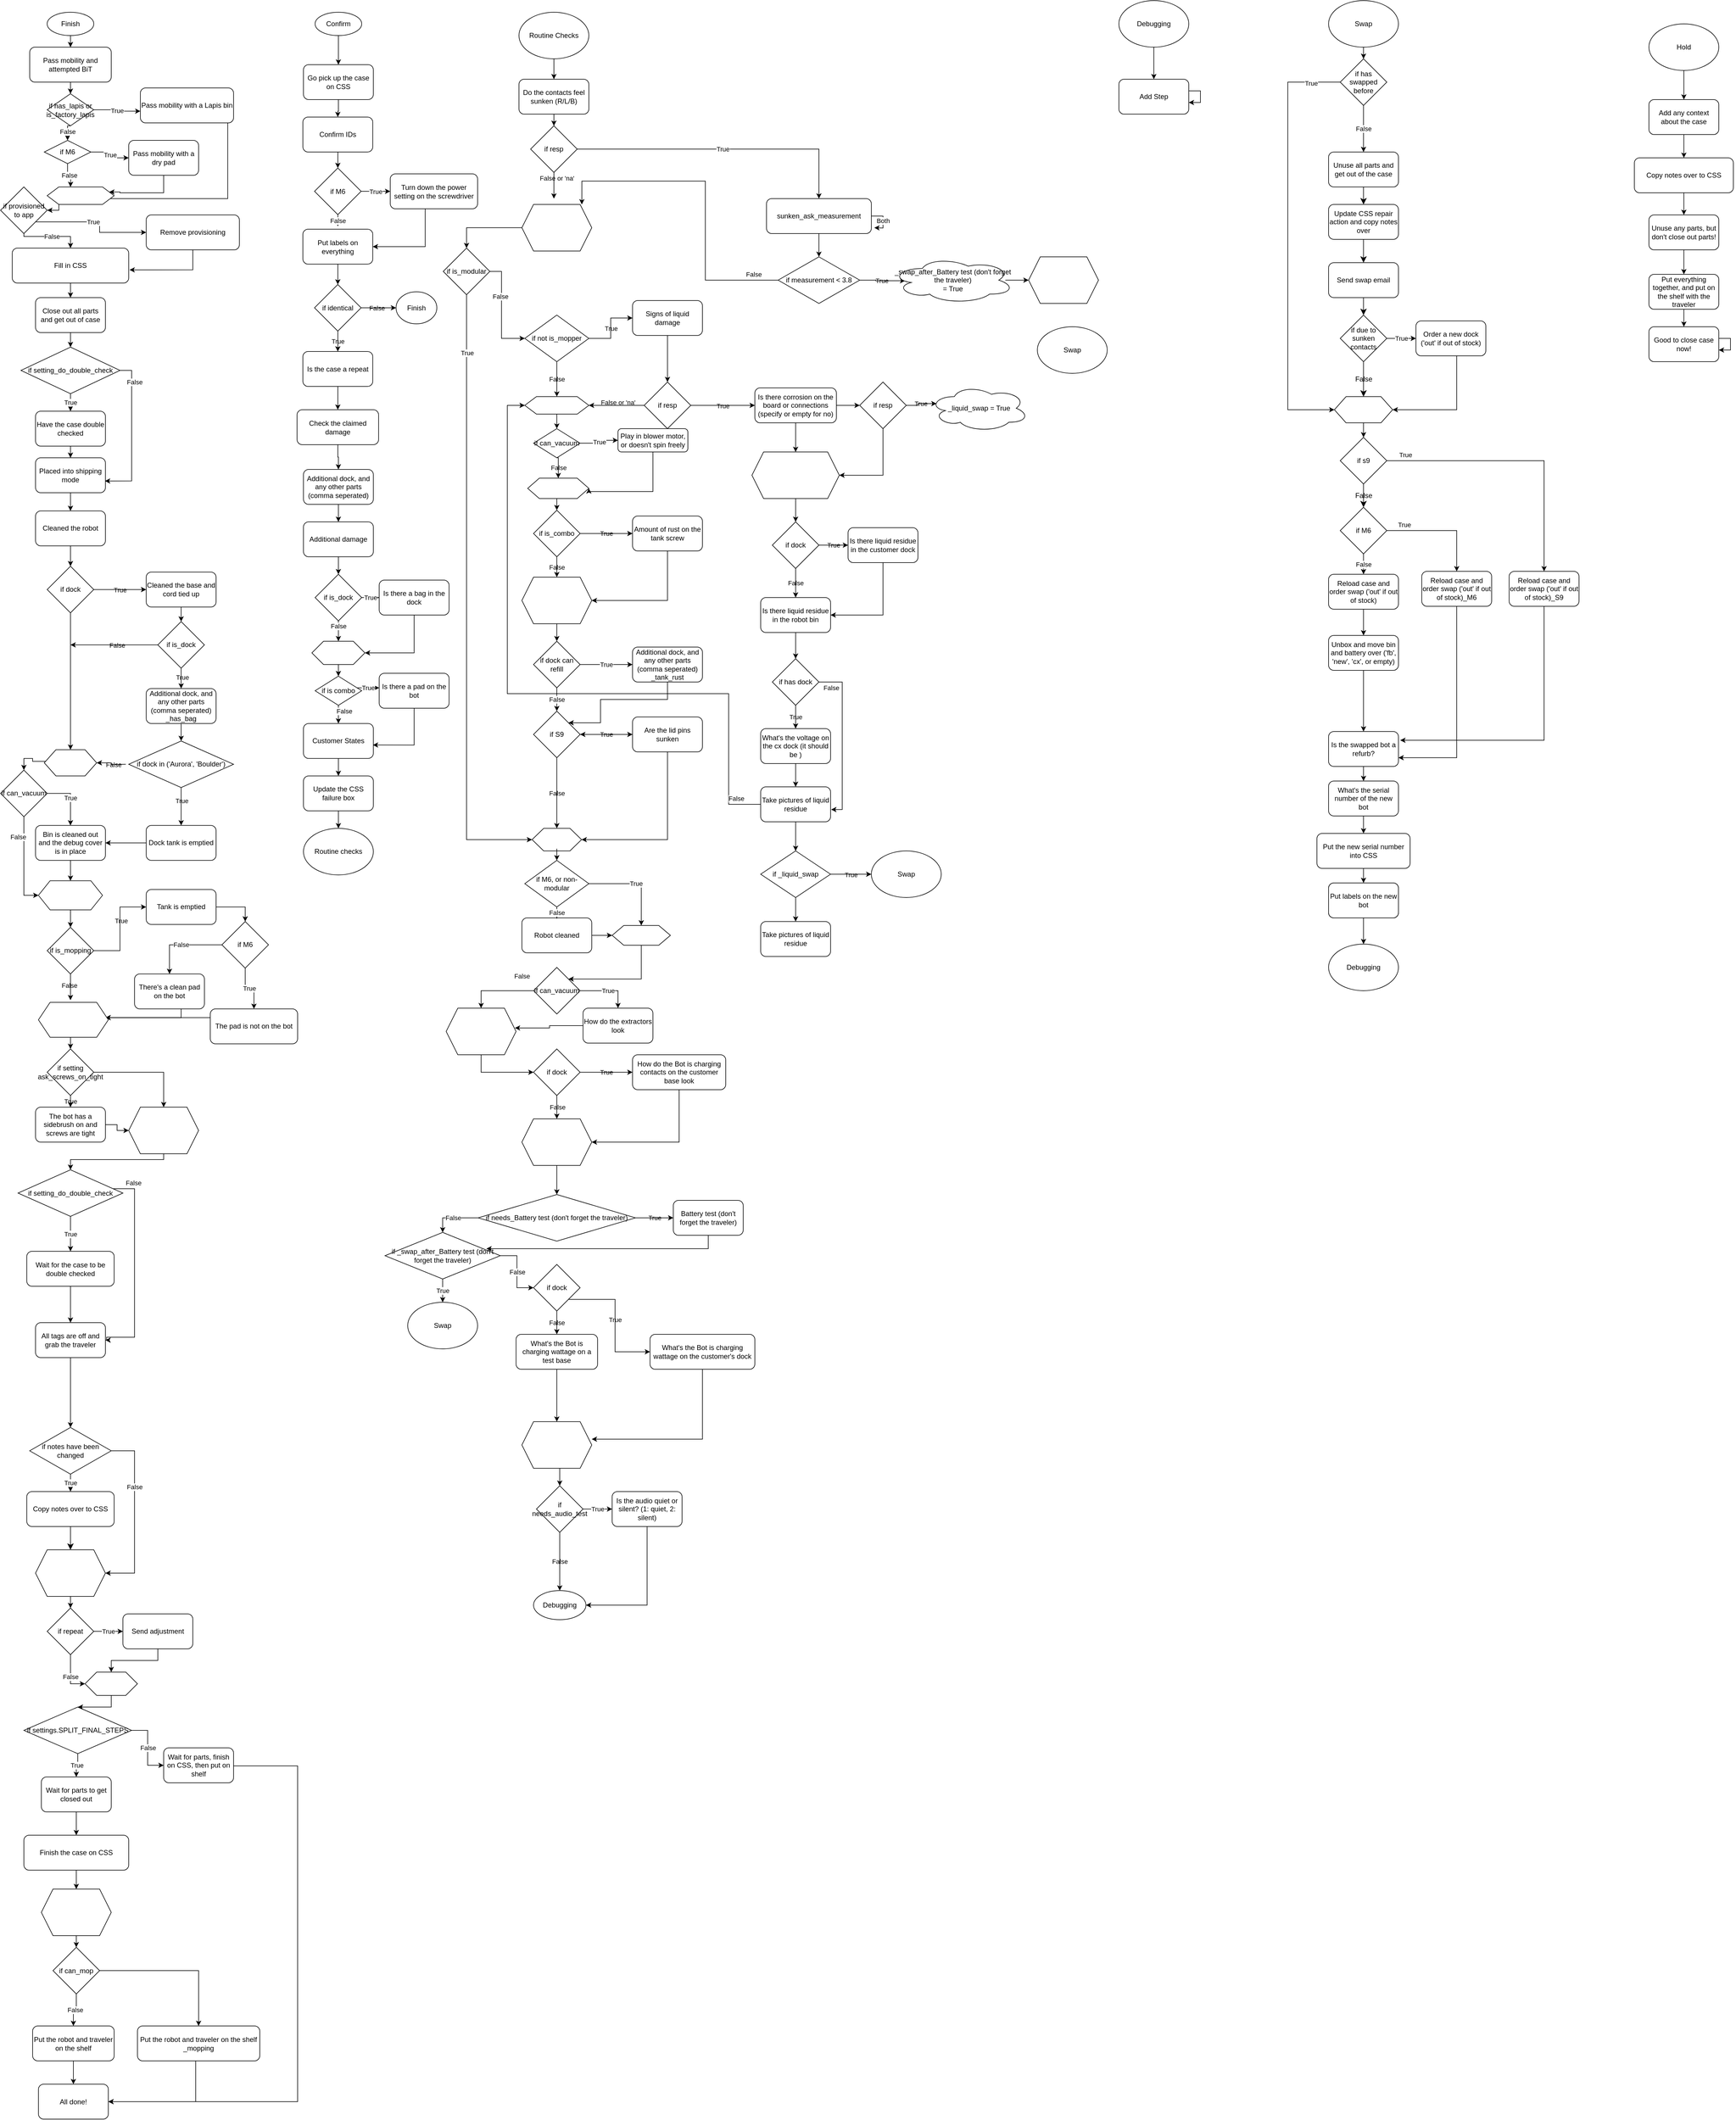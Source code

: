 <mxfile version="26.0.16">
  <diagram id="C5RBs43oDa-KdzZeNtuy" name="Page-1">
    <mxGraphModel dx="1434" dy="799" grid="1" gridSize="10" guides="1" tooltips="1" connect="1" arrows="1" fold="1" page="1" pageScale="1" pageWidth="3000" pageHeight="3000" math="0" shadow="0">
      <root>
        <mxCell id="WIyWlLk6GJQsqaUBKTNV-0" />
        <mxCell id="WIyWlLk6GJQsqaUBKTNV-1" parent="WIyWlLk6GJQsqaUBKTNV-0" />
        <mxCell id="YPjIWQZWxmA1oh4F8OOP-9" style="edgeStyle=orthogonalEdgeStyle;rounded=0;orthogonalLoop=1;jettySize=auto;html=1;entryX=0.5;entryY=0;entryDx=0;entryDy=0;" parent="WIyWlLk6GJQsqaUBKTNV-1" source="4TRNi6pCDRtCIutJIhP7-0" target="by09u7J7J3zAaNDgYdJO-0" edge="1">
          <mxGeometry relative="1" as="geometry" />
        </mxCell>
        <mxCell id="4TRNi6pCDRtCIutJIhP7-0" value="Finish" style="ellipse;whiteSpace=wrap;html=1;labelBackgroundColor=none;" parent="WIyWlLk6GJQsqaUBKTNV-1" vertex="1">
          <mxGeometry x="100" y="50" width="80" height="40" as="geometry" />
        </mxCell>
        <mxCell id="4TRNi6pCDRtCIutJIhP7-30" style="edgeStyle=orthogonalEdgeStyle;rounded=0;orthogonalLoop=1;jettySize=auto;html=1;labelBackgroundColor=none;fontColor=default;" parent="WIyWlLk6GJQsqaUBKTNV-1" source="4TRNi6pCDRtCIutJIhP7-1" target="4TRNi6pCDRtCIutJIhP7-29" edge="1">
          <mxGeometry relative="1" as="geometry" />
        </mxCell>
        <mxCell id="4TRNi6pCDRtCIutJIhP7-1" value="Cleaned the robot " style="rounded=1;whiteSpace=wrap;html=1;labelBackgroundColor=none;" parent="WIyWlLk6GJQsqaUBKTNV-1" vertex="1">
          <mxGeometry x="80" y="906.25" width="120" height="60" as="geometry" />
        </mxCell>
        <mxCell id="4TRNi6pCDRtCIutJIhP7-37" style="edgeStyle=orthogonalEdgeStyle;rounded=0;orthogonalLoop=1;jettySize=auto;html=1;entryX=0.5;entryY=0;entryDx=0;entryDy=0;labelBackgroundColor=none;fontColor=default;" parent="WIyWlLk6GJQsqaUBKTNV-1" source="4TRNi6pCDRtCIutJIhP7-3" target="4TRNi6pCDRtCIutJIhP7-36" edge="1">
          <mxGeometry relative="1" as="geometry" />
        </mxCell>
        <mxCell id="4TRNi6pCDRtCIutJIhP7-3" value="Cleaned the base and cord tied up " style="rounded=1;whiteSpace=wrap;html=1;labelBackgroundColor=none;" parent="WIyWlLk6GJQsqaUBKTNV-1" vertex="1">
          <mxGeometry x="270" y="1011.25" width="120" height="60" as="geometry" />
        </mxCell>
        <mxCell id="4TRNi6pCDRtCIutJIhP7-43" style="edgeStyle=orthogonalEdgeStyle;rounded=0;orthogonalLoop=1;jettySize=auto;html=1;entryX=0.5;entryY=0;entryDx=0;entryDy=0;labelBackgroundColor=none;fontColor=default;" parent="WIyWlLk6GJQsqaUBKTNV-1" source="4TRNi6pCDRtCIutJIhP7-5" edge="1">
          <mxGeometry relative="1" as="geometry">
            <mxPoint x="330" y="1301.25" as="targetPoint" />
          </mxGeometry>
        </mxCell>
        <mxCell id="4TRNi6pCDRtCIutJIhP7-5" value="Additional dock, and any other parts (comma seperated) _has_bag" style="rounded=1;whiteSpace=wrap;html=1;labelBackgroundColor=none;" parent="WIyWlLk6GJQsqaUBKTNV-1" vertex="1">
          <mxGeometry x="270" y="1211.25" width="120" height="60" as="geometry" />
        </mxCell>
        <mxCell id="4TRNi6pCDRtCIutJIhP7-57" style="edgeStyle=orthogonalEdgeStyle;rounded=0;orthogonalLoop=1;jettySize=auto;html=1;entryX=0.5;entryY=0;entryDx=0;entryDy=0;labelBackgroundColor=none;fontColor=default;" parent="WIyWlLk6GJQsqaUBKTNV-1" source="4TRNi6pCDRtCIutJIhP7-6" target="YPjIWQZWxmA1oh4F8OOP-59" edge="1">
          <mxGeometry relative="1" as="geometry" />
        </mxCell>
        <mxCell id="4TRNi6pCDRtCIutJIhP7-6" value="Tank is emptied " style="rounded=1;whiteSpace=wrap;html=1;labelBackgroundColor=none;" parent="WIyWlLk6GJQsqaUBKTNV-1" vertex="1">
          <mxGeometry x="270" y="1556.25" width="120" height="60" as="geometry" />
        </mxCell>
        <mxCell id="4TRNi6pCDRtCIutJIhP7-26" style="edgeStyle=orthogonalEdgeStyle;rounded=0;orthogonalLoop=1;jettySize=auto;html=1;entryX=1;entryY=0.5;entryDx=0;entryDy=0;labelBackgroundColor=none;fontColor=default;exitX=0;exitY=0.5;exitDx=0;exitDy=0;" parent="WIyWlLk6GJQsqaUBKTNV-1" source="4TRNi6pCDRtCIutJIhP7-7" target="4TRNi6pCDRtCIutJIhP7-25" edge="1">
          <mxGeometry relative="1" as="geometry" />
        </mxCell>
        <mxCell id="4TRNi6pCDRtCIutJIhP7-7" value="Dock tank is emptied " style="rounded=1;whiteSpace=wrap;html=1;labelBackgroundColor=none;" parent="WIyWlLk6GJQsqaUBKTNV-1" vertex="1">
          <mxGeometry x="270" y="1446.25" width="120" height="60" as="geometry" />
        </mxCell>
        <mxCell id="4TRNi6pCDRtCIutJIhP7-58" style="edgeStyle=orthogonalEdgeStyle;rounded=0;orthogonalLoop=1;jettySize=auto;html=1;entryX=1;entryY=0.5;entryDx=0;entryDy=0;labelBackgroundColor=none;fontColor=default;" parent="WIyWlLk6GJQsqaUBKTNV-1" source="4TRNi6pCDRtCIutJIhP7-9" edge="1">
          <mxGeometry relative="1" as="geometry">
            <Array as="points">
              <mxPoint x="330" y="1776.25" />
            </Array>
            <mxPoint x="200" y="1776.25" as="targetPoint" />
          </mxGeometry>
        </mxCell>
        <mxCell id="4TRNi6pCDRtCIutJIhP7-9" value="There's a clean pad on the bot " style="rounded=1;whiteSpace=wrap;html=1;labelBackgroundColor=none;" parent="WIyWlLk6GJQsqaUBKTNV-1" vertex="1">
          <mxGeometry x="250" y="1701.25" width="120" height="60" as="geometry" />
        </mxCell>
        <mxCell id="4TRNi6pCDRtCIutJIhP7-68" value="True" style="edgeStyle=orthogonalEdgeStyle;rounded=0;orthogonalLoop=1;jettySize=auto;html=1;entryX=0.5;entryY=0;entryDx=0;entryDy=0;labelBackgroundColor=none;fontColor=default;" parent="WIyWlLk6GJQsqaUBKTNV-1" source="SEcOQ4zRB9NBcKpOXhuR-8" target="4TRNi6pCDRtCIutJIhP7-67" edge="1">
          <mxGeometry relative="1" as="geometry">
            <mxPoint x="140" y="1916.25" as="sourcePoint" />
          </mxGeometry>
        </mxCell>
        <mxCell id="YPjIWQZWxmA1oh4F8OOP-10" style="edgeStyle=orthogonalEdgeStyle;rounded=0;orthogonalLoop=1;jettySize=auto;html=1;" parent="WIyWlLk6GJQsqaUBKTNV-1" source="4TRNi6pCDRtCIutJIhP7-13" target="4TRNi6pCDRtCIutJIhP7-1" edge="1">
          <mxGeometry relative="1" as="geometry" />
        </mxCell>
        <mxCell id="4TRNi6pCDRtCIutJIhP7-12" value="Have the case double checked  " style="rounded=1;whiteSpace=wrap;html=1;labelBackgroundColor=none;" parent="WIyWlLk6GJQsqaUBKTNV-1" vertex="1">
          <mxGeometry x="80" y="735" width="120" height="60" as="geometry" />
        </mxCell>
        <mxCell id="pERgeG-NBUjvUuYuyOd--8" style="edgeStyle=orthogonalEdgeStyle;rounded=0;orthogonalLoop=1;jettySize=auto;html=1;entryX=0.5;entryY=0;entryDx=0;entryDy=0;" parent="WIyWlLk6GJQsqaUBKTNV-1" source="4TRNi6pCDRtCIutJIhP7-15" target="YPjIWQZWxmA1oh4F8OOP-14" edge="1">
          <mxGeometry relative="1" as="geometry" />
        </mxCell>
        <mxCell id="4TRNi6pCDRtCIutJIhP7-15" value="All tags are off and grab the traveler " style="rounded=1;whiteSpace=wrap;html=1;labelBackgroundColor=none;" parent="WIyWlLk6GJQsqaUBKTNV-1" vertex="1">
          <mxGeometry x="80" y="2300" width="120" height="60" as="geometry" />
        </mxCell>
        <mxCell id="4TRNi6pCDRtCIutJIhP7-193" style="edgeStyle=orthogonalEdgeStyle;rounded=0;orthogonalLoop=1;jettySize=auto;html=1;entryX=0.5;entryY=0;entryDx=0;entryDy=0;labelBackgroundColor=none;fontColor=default;" parent="WIyWlLk6GJQsqaUBKTNV-1" source="4TRNi6pCDRtCIutJIhP7-17" target="4TRNi6pCDRtCIutJIhP7-192" edge="1">
          <mxGeometry relative="1" as="geometry" />
        </mxCell>
        <mxCell id="4TRNi6pCDRtCIutJIhP7-17" value="Put the robot and traveler on the shelf " style="rounded=1;whiteSpace=wrap;html=1;labelBackgroundColor=none;" parent="WIyWlLk6GJQsqaUBKTNV-1" vertex="1">
          <mxGeometry x="75" y="3507.5" width="140" height="60" as="geometry" />
        </mxCell>
        <mxCell id="SEcOQ4zRB9NBcKpOXhuR-4" style="edgeStyle=orthogonalEdgeStyle;rounded=0;orthogonalLoop=1;jettySize=auto;html=1;" parent="WIyWlLk6GJQsqaUBKTNV-1" source="4TRNi6pCDRtCIutJIhP7-18" target="3pm61Zj5QoI2iHKxV5r9-5" edge="1">
          <mxGeometry relative="1" as="geometry" />
        </mxCell>
        <mxCell id="4TRNi6pCDRtCIutJIhP7-18" value="Finish the case on CSS  " style="rounded=1;whiteSpace=wrap;html=1;labelBackgroundColor=none;" parent="WIyWlLk6GJQsqaUBKTNV-1" vertex="1">
          <mxGeometry x="60" y="3180" width="180" height="60" as="geometry" />
        </mxCell>
        <mxCell id="4TRNi6pCDRtCIutJIhP7-50" style="edgeStyle=orthogonalEdgeStyle;rounded=0;orthogonalLoop=1;jettySize=auto;html=1;labelBackgroundColor=none;fontColor=default;entryX=0.5;entryY=0;entryDx=0;entryDy=0;" parent="WIyWlLk6GJQsqaUBKTNV-1" source="4TRNi6pCDRtCIutJIhP7-25" target="g3EVMuYso_FqyBGCc2nE-64" edge="1">
          <mxGeometry relative="1" as="geometry">
            <mxPoint x="140" y="1546.25" as="targetPoint" />
          </mxGeometry>
        </mxCell>
        <mxCell id="4TRNi6pCDRtCIutJIhP7-25" value="Bin is cleaned out and the debug cover is in place " style="rounded=1;whiteSpace=wrap;html=1;labelBackgroundColor=none;" parent="WIyWlLk6GJQsqaUBKTNV-1" vertex="1">
          <mxGeometry x="80" y="1446.25" width="120" height="60" as="geometry" />
        </mxCell>
        <mxCell id="4TRNi6pCDRtCIutJIhP7-32" style="edgeStyle=orthogonalEdgeStyle;rounded=0;orthogonalLoop=1;jettySize=auto;html=1;labelBackgroundColor=none;fontColor=default;" parent="WIyWlLk6GJQsqaUBKTNV-1" source="4TRNi6pCDRtCIutJIhP7-29" target="4TRNi6pCDRtCIutJIhP7-3" edge="1">
          <mxGeometry relative="1" as="geometry" />
        </mxCell>
        <mxCell id="4TRNi6pCDRtCIutJIhP7-33" value="True" style="edgeLabel;html=1;align=center;verticalAlign=middle;resizable=0;points=[];labelBackgroundColor=none;" parent="4TRNi6pCDRtCIutJIhP7-32" vertex="1" connectable="0">
          <mxGeometry relative="1" as="geometry">
            <mxPoint as="offset" />
          </mxGeometry>
        </mxCell>
        <mxCell id="4TRNi6pCDRtCIutJIhP7-34" style="edgeStyle=orthogonalEdgeStyle;rounded=0;orthogonalLoop=1;jettySize=auto;html=1;labelBackgroundColor=none;fontColor=default;entryX=0.5;entryY=0;entryDx=0;entryDy=0;" parent="WIyWlLk6GJQsqaUBKTNV-1" source="4TRNi6pCDRtCIutJIhP7-29" target="g3EVMuYso_FqyBGCc2nE-66" edge="1">
          <mxGeometry relative="1" as="geometry">
            <mxPoint x="140" y="1266.25" as="targetPoint" />
          </mxGeometry>
        </mxCell>
        <mxCell id="4TRNi6pCDRtCIutJIhP7-35" value="False" style="edgeLabel;html=1;align=center;verticalAlign=middle;resizable=0;points=[];labelBackgroundColor=none;" parent="4TRNi6pCDRtCIutJIhP7-34" vertex="1" connectable="0">
          <mxGeometry x="-0.265" y="5" relative="1" as="geometry">
            <mxPoint x="5" y="-114" as="offset" />
          </mxGeometry>
        </mxCell>
        <mxCell id="4TRNi6pCDRtCIutJIhP7-29" value="if dock" style="rhombus;whiteSpace=wrap;html=1;labelBackgroundColor=none;" parent="WIyWlLk6GJQsqaUBKTNV-1" vertex="1">
          <mxGeometry x="100" y="1001.25" width="80" height="80" as="geometry" />
        </mxCell>
        <mxCell id="4TRNi6pCDRtCIutJIhP7-38" style="edgeStyle=orthogonalEdgeStyle;rounded=0;orthogonalLoop=1;jettySize=auto;html=1;entryX=0.5;entryY=0;entryDx=0;entryDy=0;labelBackgroundColor=none;fontColor=default;" parent="WIyWlLk6GJQsqaUBKTNV-1" source="4TRNi6pCDRtCIutJIhP7-36" target="4TRNi6pCDRtCIutJIhP7-5" edge="1">
          <mxGeometry relative="1" as="geometry" />
        </mxCell>
        <mxCell id="4TRNi6pCDRtCIutJIhP7-39" value="True" style="edgeLabel;html=1;align=center;verticalAlign=middle;resizable=0;points=[];labelBackgroundColor=none;" parent="4TRNi6pCDRtCIutJIhP7-38" vertex="1" connectable="0">
          <mxGeometry x="0.111" y="2" relative="1" as="geometry">
            <mxPoint as="offset" />
          </mxGeometry>
        </mxCell>
        <mxCell id="4TRNi6pCDRtCIutJIhP7-40" style="edgeStyle=orthogonalEdgeStyle;rounded=0;orthogonalLoop=1;jettySize=auto;html=1;labelBackgroundColor=none;fontColor=default;" parent="WIyWlLk6GJQsqaUBKTNV-1" source="4TRNi6pCDRtCIutJIhP7-36" edge="1">
          <mxGeometry relative="1" as="geometry">
            <mxPoint x="140" y="1136.25" as="targetPoint" />
          </mxGeometry>
        </mxCell>
        <mxCell id="4TRNi6pCDRtCIutJIhP7-41" value="False" style="edgeLabel;html=1;align=center;verticalAlign=middle;resizable=0;points=[];labelBackgroundColor=none;" parent="4TRNi6pCDRtCIutJIhP7-40" vertex="1" connectable="0">
          <mxGeometry x="-0.429" y="-2" relative="1" as="geometry">
            <mxPoint x="-27" y="2" as="offset" />
          </mxGeometry>
        </mxCell>
        <mxCell id="4TRNi6pCDRtCIutJIhP7-36" value="if is_dock" style="rhombus;whiteSpace=wrap;html=1;labelBackgroundColor=none;" parent="WIyWlLk6GJQsqaUBKTNV-1" vertex="1">
          <mxGeometry x="290" y="1096.25" width="80" height="80" as="geometry" />
        </mxCell>
        <mxCell id="4TRNi6pCDRtCIutJIhP7-44" style="edgeStyle=orthogonalEdgeStyle;rounded=0;orthogonalLoop=1;jettySize=auto;html=1;entryX=0.5;entryY=0;entryDx=0;entryDy=0;labelBackgroundColor=none;fontColor=default;exitX=0.5;exitY=1;exitDx=0;exitDy=0;" parent="WIyWlLk6GJQsqaUBKTNV-1" source="g3EVMuYso_FqyBGCc2nE-0" target="4TRNi6pCDRtCIutJIhP7-7" edge="1">
          <mxGeometry relative="1" as="geometry">
            <mxPoint x="330" y="1376.25" as="sourcePoint" />
          </mxGeometry>
        </mxCell>
        <mxCell id="4TRNi6pCDRtCIutJIhP7-46" value="True" style="edgeLabel;html=1;align=center;verticalAlign=middle;resizable=0;points=[];labelBackgroundColor=none;" parent="4TRNi6pCDRtCIutJIhP7-44" vertex="1" connectable="0">
          <mxGeometry x="-0.323" y="1" relative="1" as="geometry">
            <mxPoint as="offset" />
          </mxGeometry>
        </mxCell>
        <mxCell id="4TRNi6pCDRtCIutJIhP7-45" style="edgeStyle=orthogonalEdgeStyle;rounded=0;orthogonalLoop=1;jettySize=auto;html=1;labelBackgroundColor=none;fontColor=default;entryX=1;entryY=0.5;entryDx=0;entryDy=0;" parent="WIyWlLk6GJQsqaUBKTNV-1" target="g3EVMuYso_FqyBGCc2nE-66" edge="1">
          <mxGeometry relative="1" as="geometry">
            <mxPoint x="140" y="1341.25" as="targetPoint" />
            <mxPoint x="235" y="1341.25" as="sourcePoint" />
          </mxGeometry>
        </mxCell>
        <mxCell id="4TRNi6pCDRtCIutJIhP7-47" value="False" style="edgeLabel;html=1;align=center;verticalAlign=middle;resizable=0;points=[];labelBackgroundColor=none;" parent="4TRNi6pCDRtCIutJIhP7-45" vertex="1" connectable="0">
          <mxGeometry x="-0.33" relative="1" as="geometry">
            <mxPoint x="-3" as="offset" />
          </mxGeometry>
        </mxCell>
        <mxCell id="4TRNi6pCDRtCIutJIhP7-52" value="``" style="edgeStyle=orthogonalEdgeStyle;rounded=0;orthogonalLoop=1;jettySize=auto;html=1;entryX=0;entryY=0.5;entryDx=0;entryDy=0;labelBackgroundColor=none;fontColor=default;" parent="WIyWlLk6GJQsqaUBKTNV-1" source="4TRNi6pCDRtCIutJIhP7-48" target="4TRNi6pCDRtCIutJIhP7-6" edge="1">
          <mxGeometry relative="1" as="geometry" />
        </mxCell>
        <mxCell id="4TRNi6pCDRtCIutJIhP7-53" value="True" style="edgeLabel;html=1;align=center;verticalAlign=middle;resizable=0;points=[];labelBackgroundColor=none;" parent="4TRNi6pCDRtCIutJIhP7-52" vertex="1" connectable="0">
          <mxGeometry x="0.178" y="-2" relative="1" as="geometry">
            <mxPoint as="offset" />
          </mxGeometry>
        </mxCell>
        <mxCell id="4TRNi6pCDRtCIutJIhP7-54" style="edgeStyle=orthogonalEdgeStyle;rounded=0;orthogonalLoop=1;jettySize=auto;html=1;entryX=0.5;entryY=0;entryDx=0;entryDy=0;labelBackgroundColor=none;fontColor=default;" parent="WIyWlLk6GJQsqaUBKTNV-1" source="4TRNi6pCDRtCIutJIhP7-48" edge="1">
          <mxGeometry relative="1" as="geometry">
            <mxPoint x="140" y="1746.25" as="targetPoint" />
          </mxGeometry>
        </mxCell>
        <mxCell id="4TRNi6pCDRtCIutJIhP7-55" value="False" style="edgeLabel;html=1;align=center;verticalAlign=middle;resizable=0;points=[];labelBackgroundColor=none;" parent="4TRNi6pCDRtCIutJIhP7-54" vertex="1" connectable="0">
          <mxGeometry x="-0.167" y="-2" relative="1" as="geometry">
            <mxPoint as="offset" />
          </mxGeometry>
        </mxCell>
        <mxCell id="4TRNi6pCDRtCIutJIhP7-48" value="if is_mopping" style="rhombus;whiteSpace=wrap;html=1;labelBackgroundColor=none;" parent="WIyWlLk6GJQsqaUBKTNV-1" vertex="1">
          <mxGeometry x="100" y="1621.25" width="80" height="80" as="geometry" />
        </mxCell>
        <mxCell id="SEcOQ4zRB9NBcKpOXhuR-10" value="" style="edgeStyle=orthogonalEdgeStyle;rounded=0;orthogonalLoop=1;jettySize=auto;html=1;" parent="WIyWlLk6GJQsqaUBKTNV-1" source="4TRNi6pCDRtCIutJIhP7-67" target="SEcOQ4zRB9NBcKpOXhuR-9" edge="1">
          <mxGeometry relative="1" as="geometry" />
        </mxCell>
        <mxCell id="4TRNi6pCDRtCIutJIhP7-67" value="The bot has a sidebrush on and screws are tight " style="rounded=1;whiteSpace=wrap;html=1;labelBackgroundColor=none;" parent="WIyWlLk6GJQsqaUBKTNV-1" vertex="1">
          <mxGeometry x="80" y="1930" width="120" height="60" as="geometry" />
        </mxCell>
        <mxCell id="Y3o4zUVy-MV-adPHcKIv-2" style="edgeStyle=orthogonalEdgeStyle;rounded=0;orthogonalLoop=1;jettySize=auto;html=1;entryX=0.5;entryY=0;entryDx=0;entryDy=0;labelBackgroundColor=none;fontColor=default;" parent="WIyWlLk6GJQsqaUBKTNV-1" source="4TRNi6pCDRtCIutJIhP7-70" target="Y3o4zUVy-MV-adPHcKIv-0" edge="1">
          <mxGeometry relative="1" as="geometry" />
        </mxCell>
        <mxCell id="4TRNi6pCDRtCIutJIhP7-70" value="Confirm" style="ellipse;whiteSpace=wrap;html=1;labelBackgroundColor=none;" parent="WIyWlLk6GJQsqaUBKTNV-1" vertex="1">
          <mxGeometry x="560" y="50" width="80" height="40" as="geometry" />
        </mxCell>
        <mxCell id="4TRNi6pCDRtCIutJIhP7-74" style="edgeStyle=orthogonalEdgeStyle;rounded=0;orthogonalLoop=1;jettySize=auto;html=1;labelBackgroundColor=none;fontColor=default;" parent="WIyWlLk6GJQsqaUBKTNV-1" source="4TRNi6pCDRtCIutJIhP7-71" target="4TRNi6pCDRtCIutJIhP7-73" edge="1">
          <mxGeometry relative="1" as="geometry" />
        </mxCell>
        <mxCell id="4TRNi6pCDRtCIutJIhP7-71" value="Put labels on everything " style="rounded=1;whiteSpace=wrap;html=1;labelBackgroundColor=none;" parent="WIyWlLk6GJQsqaUBKTNV-1" vertex="1">
          <mxGeometry x="539" y="422.5" width="120" height="60" as="geometry" />
        </mxCell>
        <mxCell id="4TRNi6pCDRtCIutJIhP7-76" style="edgeStyle=orthogonalEdgeStyle;rounded=0;orthogonalLoop=1;jettySize=auto;html=1;entryX=0;entryY=0.5;entryDx=0;entryDy=0;labelBackgroundColor=none;fontColor=default;" parent="WIyWlLk6GJQsqaUBKTNV-1" source="4TRNi6pCDRtCIutJIhP7-73" edge="1">
          <mxGeometry relative="1" as="geometry">
            <mxPoint x="699" y="557.5" as="targetPoint" />
          </mxGeometry>
        </mxCell>
        <mxCell id="4TRNi6pCDRtCIutJIhP7-77" value="False" style="edgeLabel;html=1;align=center;verticalAlign=middle;resizable=0;points=[];labelBackgroundColor=none;" parent="4TRNi6pCDRtCIutJIhP7-76" vertex="1" connectable="0">
          <mxGeometry x="-0.1" relative="1" as="geometry">
            <mxPoint as="offset" />
          </mxGeometry>
        </mxCell>
        <mxCell id="4TRNi6pCDRtCIutJIhP7-79" value="True" style="edgeStyle=orthogonalEdgeStyle;rounded=0;orthogonalLoop=1;jettySize=auto;html=1;entryX=0.5;entryY=0;entryDx=0;entryDy=0;labelBackgroundColor=none;fontColor=default;" parent="WIyWlLk6GJQsqaUBKTNV-1" source="4TRNi6pCDRtCIutJIhP7-73" target="4TRNi6pCDRtCIutJIhP7-78" edge="1">
          <mxGeometry relative="1" as="geometry" />
        </mxCell>
        <mxCell id="4TRNi6pCDRtCIutJIhP7-73" value="if identical" style="rhombus;whiteSpace=wrap;html=1;labelBackgroundColor=none;" parent="WIyWlLk6GJQsqaUBKTNV-1" vertex="1">
          <mxGeometry x="559" y="517.5" width="80" height="80" as="geometry" />
        </mxCell>
        <mxCell id="4TRNi6pCDRtCIutJIhP7-81" style="edgeStyle=orthogonalEdgeStyle;rounded=0;orthogonalLoop=1;jettySize=auto;html=1;entryX=0.5;entryY=0;entryDx=0;entryDy=0;labelBackgroundColor=none;fontColor=default;" parent="WIyWlLk6GJQsqaUBKTNV-1" source="4TRNi6pCDRtCIutJIhP7-78" target="4TRNi6pCDRtCIutJIhP7-80" edge="1">
          <mxGeometry relative="1" as="geometry" />
        </mxCell>
        <mxCell id="4TRNi6pCDRtCIutJIhP7-78" value="Is the case a repeat " style="rounded=1;whiteSpace=wrap;html=1;labelBackgroundColor=none;" parent="WIyWlLk6GJQsqaUBKTNV-1" vertex="1">
          <mxGeometry x="539" y="632.5" width="120" height="60" as="geometry" />
        </mxCell>
        <mxCell id="3pm61Zj5QoI2iHKxV5r9-41" value="" style="edgeStyle=orthogonalEdgeStyle;rounded=0;orthogonalLoop=1;jettySize=auto;html=1;" parent="WIyWlLk6GJQsqaUBKTNV-1" source="4TRNi6pCDRtCIutJIhP7-80" target="4TRNi6pCDRtCIutJIhP7-84" edge="1">
          <mxGeometry relative="1" as="geometry" />
        </mxCell>
        <mxCell id="4TRNi6pCDRtCIutJIhP7-80" value="Check the claimed damage" style="rounded=1;whiteSpace=wrap;html=1;labelBackgroundColor=none;" parent="WIyWlLk6GJQsqaUBKTNV-1" vertex="1">
          <mxGeometry x="529" y="732.5" width="140" height="60" as="geometry" />
        </mxCell>
        <mxCell id="4TRNi6pCDRtCIutJIhP7-88" style="edgeStyle=orthogonalEdgeStyle;rounded=0;orthogonalLoop=1;jettySize=auto;html=1;labelBackgroundColor=none;fontColor=default;" parent="WIyWlLk6GJQsqaUBKTNV-1" source="4TRNi6pCDRtCIutJIhP7-84" target="4TRNi6pCDRtCIutJIhP7-87" edge="1">
          <mxGeometry relative="1" as="geometry" />
        </mxCell>
        <mxCell id="4TRNi6pCDRtCIutJIhP7-84" value="Additional dock, and any other parts (comma seperated) " style="rounded=1;whiteSpace=wrap;html=1;labelBackgroundColor=none;" parent="WIyWlLk6GJQsqaUBKTNV-1" vertex="1">
          <mxGeometry x="540" y="835" width="120" height="60" as="geometry" />
        </mxCell>
        <mxCell id="YPjIWQZWxmA1oh4F8OOP-1" style="edgeStyle=orthogonalEdgeStyle;rounded=0;orthogonalLoop=1;jettySize=auto;html=1;" parent="WIyWlLk6GJQsqaUBKTNV-1" source="4TRNi6pCDRtCIutJIhP7-87" target="YPjIWQZWxmA1oh4F8OOP-0" edge="1">
          <mxGeometry relative="1" as="geometry" />
        </mxCell>
        <mxCell id="4TRNi6pCDRtCIutJIhP7-87" value="Additional damage " style="rounded=1;whiteSpace=wrap;html=1;labelBackgroundColor=none;" parent="WIyWlLk6GJQsqaUBKTNV-1" vertex="1">
          <mxGeometry x="540" y="925" width="120" height="60" as="geometry" />
        </mxCell>
        <mxCell id="Y3o4zUVy-MV-adPHcKIv-4" style="edgeStyle=orthogonalEdgeStyle;rounded=0;orthogonalLoop=1;jettySize=auto;html=1;labelBackgroundColor=none;fontColor=default;" parent="WIyWlLk6GJQsqaUBKTNV-1" source="4TRNi6pCDRtCIutJIhP7-89" target="Y3o4zUVy-MV-adPHcKIv-3" edge="1">
          <mxGeometry relative="1" as="geometry" />
        </mxCell>
        <mxCell id="4TRNi6pCDRtCIutJIhP7-89" value="Customer States" style="rounded=1;whiteSpace=wrap;html=1;labelBackgroundColor=none;" parent="WIyWlLk6GJQsqaUBKTNV-1" vertex="1">
          <mxGeometry x="540" y="1271.25" width="120" height="60" as="geometry" />
        </mxCell>
        <mxCell id="4TRNi6pCDRtCIutJIhP7-91" value="Routine checks" style="ellipse;whiteSpace=wrap;html=1;labelBackgroundColor=none;" parent="WIyWlLk6GJQsqaUBKTNV-1" vertex="1">
          <mxGeometry x="540" y="1451.25" width="120" height="80" as="geometry" />
        </mxCell>
        <mxCell id="4TRNi6pCDRtCIutJIhP7-95" style="edgeStyle=orthogonalEdgeStyle;rounded=0;orthogonalLoop=1;jettySize=auto;html=1;labelBackgroundColor=none;fontColor=default;" parent="WIyWlLk6GJQsqaUBKTNV-1" source="4TRNi6pCDRtCIutJIhP7-93" target="4TRNi6pCDRtCIutJIhP7-94" edge="1">
          <mxGeometry relative="1" as="geometry" />
        </mxCell>
        <mxCell id="4TRNi6pCDRtCIutJIhP7-93" value="Routine Checks" style="ellipse;whiteSpace=wrap;html=1;labelBackgroundColor=none;" parent="WIyWlLk6GJQsqaUBKTNV-1" vertex="1">
          <mxGeometry x="910" y="50" width="120" height="80" as="geometry" />
        </mxCell>
        <mxCell id="g3EVMuYso_FqyBGCc2nE-35" style="edgeStyle=orthogonalEdgeStyle;rounded=0;orthogonalLoop=1;jettySize=auto;html=1;entryX=0.5;entryY=0;entryDx=0;entryDy=0;" parent="WIyWlLk6GJQsqaUBKTNV-1" source="4TRNi6pCDRtCIutJIhP7-94" target="4TRNi6pCDRtCIutJIhP7-96" edge="1">
          <mxGeometry relative="1" as="geometry" />
        </mxCell>
        <mxCell id="4TRNi6pCDRtCIutJIhP7-94" value="Do the contacts feel sunken (R/L/B) " style="rounded=1;whiteSpace=wrap;html=1;labelBackgroundColor=none;" parent="WIyWlLk6GJQsqaUBKTNV-1" vertex="1">
          <mxGeometry x="910" y="165" width="120" height="60" as="geometry" />
        </mxCell>
        <mxCell id="4TRNi6pCDRtCIutJIhP7-103" style="edgeStyle=orthogonalEdgeStyle;rounded=0;orthogonalLoop=1;jettySize=auto;html=1;labelBackgroundColor=none;fontColor=default;exitX=0.5;exitY=1;exitDx=0;exitDy=0;" parent="WIyWlLk6GJQsqaUBKTNV-1" source="4TRNi6pCDRtCIutJIhP7-96" edge="1">
          <mxGeometry relative="1" as="geometry">
            <mxPoint x="970" y="370" as="sourcePoint" />
            <mxPoint x="970" y="370" as="targetPoint" />
          </mxGeometry>
        </mxCell>
        <mxCell id="4TRNi6pCDRtCIutJIhP7-108" value="False or &#39;na&#39;" style="edgeLabel;html=1;align=center;verticalAlign=middle;resizable=0;points=[];labelBackgroundColor=none;" parent="4TRNi6pCDRtCIutJIhP7-103" vertex="1" connectable="0">
          <mxGeometry x="-0.35" y="4" relative="1" as="geometry">
            <mxPoint x="1" y="-5" as="offset" />
          </mxGeometry>
        </mxCell>
        <mxCell id="g3EVMuYso_FqyBGCc2nE-34" value="True" style="edgeStyle=orthogonalEdgeStyle;rounded=0;orthogonalLoop=1;jettySize=auto;html=1;entryX=0.5;entryY=0;entryDx=0;entryDy=0;" parent="WIyWlLk6GJQsqaUBKTNV-1" source="4TRNi6pCDRtCIutJIhP7-96" target="g3EVMuYso_FqyBGCc2nE-19" edge="1">
          <mxGeometry relative="1" as="geometry">
            <mxPoint x="1362" y="287.02" as="targetPoint" />
          </mxGeometry>
        </mxCell>
        <mxCell id="4TRNi6pCDRtCIutJIhP7-96" value="if resp" style="rhombus;whiteSpace=wrap;html=1;labelBackgroundColor=none;" parent="WIyWlLk6GJQsqaUBKTNV-1" vertex="1">
          <mxGeometry x="930" y="245" width="80" height="80" as="geometry" />
        </mxCell>
        <mxCell id="4TRNi6pCDRtCIutJIhP7-106" value="True" style="edgeStyle=orthogonalEdgeStyle;rounded=0;orthogonalLoop=1;jettySize=auto;html=1;entryX=0;entryY=0.5;entryDx=0;entryDy=0;labelBackgroundColor=none;fontColor=default;" parent="WIyWlLk6GJQsqaUBKTNV-1" source="4TRNi6pCDRtCIutJIhP7-101" target="4TRNi6pCDRtCIutJIhP7-104" edge="1">
          <mxGeometry relative="1" as="geometry" />
        </mxCell>
        <mxCell id="4TRNi6pCDRtCIutJIhP7-107" value="False" style="edgeStyle=orthogonalEdgeStyle;rounded=0;orthogonalLoop=1;jettySize=auto;html=1;entryX=0.5;entryY=0;entryDx=0;entryDy=0;labelBackgroundColor=none;fontColor=default;" parent="WIyWlLk6GJQsqaUBKTNV-1" source="4TRNi6pCDRtCIutJIhP7-101" target="YPjIWQZWxmA1oh4F8OOP-39" edge="1">
          <mxGeometry relative="1" as="geometry" />
        </mxCell>
        <mxCell id="4TRNi6pCDRtCIutJIhP7-101" value="if not is_mopper" style="rhombus;whiteSpace=wrap;html=1;labelBackgroundColor=none;" parent="WIyWlLk6GJQsqaUBKTNV-1" vertex="1">
          <mxGeometry x="920" y="570" width="110" height="80" as="geometry" />
        </mxCell>
        <mxCell id="4TRNi6pCDRtCIutJIhP7-110" style="edgeStyle=orthogonalEdgeStyle;rounded=0;orthogonalLoop=1;jettySize=auto;html=1;labelBackgroundColor=none;fontColor=default;" parent="WIyWlLk6GJQsqaUBKTNV-1" source="4TRNi6pCDRtCIutJIhP7-104" target="4TRNi6pCDRtCIutJIhP7-109" edge="1">
          <mxGeometry relative="1" as="geometry" />
        </mxCell>
        <mxCell id="4TRNi6pCDRtCIutJIhP7-104" value="Signs of liquid damage " style="rounded=1;whiteSpace=wrap;html=1;labelBackgroundColor=none;" parent="WIyWlLk6GJQsqaUBKTNV-1" vertex="1">
          <mxGeometry x="1105" y="545" width="120" height="60" as="geometry" />
        </mxCell>
        <mxCell id="4TRNi6pCDRtCIutJIhP7-119" value="False" style="edgeStyle=orthogonalEdgeStyle;rounded=0;orthogonalLoop=1;jettySize=auto;html=1;entryX=0.5;entryY=0;entryDx=0;entryDy=0;labelBackgroundColor=none;fontColor=default;exitX=0.5;exitY=1;exitDx=0;exitDy=0;" parent="WIyWlLk6GJQsqaUBKTNV-1" source="YPjIWQZWxmA1oh4F8OOP-41" target="YPjIWQZWxmA1oh4F8OOP-45" edge="1">
          <mxGeometry relative="1" as="geometry" />
        </mxCell>
        <mxCell id="YPjIWQZWxmA1oh4F8OOP-50" style="edgeStyle=orthogonalEdgeStyle;rounded=0;orthogonalLoop=1;jettySize=auto;html=1;entryX=1;entryY=0.5;entryDx=0;entryDy=0;" parent="WIyWlLk6GJQsqaUBKTNV-1" source="4TRNi6pCDRtCIutJIhP7-105" target="YPjIWQZWxmA1oh4F8OOP-45" edge="1">
          <mxGeometry relative="1" as="geometry">
            <Array as="points">
              <mxPoint x="1140" y="873" />
            </Array>
          </mxGeometry>
        </mxCell>
        <mxCell id="4TRNi6pCDRtCIutJIhP7-105" value="Play in blower motor, or doesn't spin freely " style="rounded=1;whiteSpace=wrap;html=1;labelBackgroundColor=none;" parent="WIyWlLk6GJQsqaUBKTNV-1" vertex="1">
          <mxGeometry x="1080" y="765" width="120" height="40" as="geometry" />
        </mxCell>
        <mxCell id="4TRNi6pCDRtCIutJIhP7-111" value="True" style="edgeStyle=orthogonalEdgeStyle;rounded=0;orthogonalLoop=1;jettySize=auto;html=1;labelBackgroundColor=none;fontColor=default;" parent="WIyWlLk6GJQsqaUBKTNV-1" source="4TRNi6pCDRtCIutJIhP7-109" edge="1">
          <mxGeometry relative="1" as="geometry">
            <mxPoint x="1315" y="725" as="targetPoint" />
          </mxGeometry>
        </mxCell>
        <mxCell id="4TRNi6pCDRtCIutJIhP7-114" value="False or &#39;na&#39;" style="edgeStyle=orthogonalEdgeStyle;rounded=0;orthogonalLoop=1;jettySize=auto;html=1;entryX=1;entryY=0.5;entryDx=0;entryDy=0;labelBackgroundColor=none;fontColor=default;" parent="WIyWlLk6GJQsqaUBKTNV-1" source="4TRNi6pCDRtCIutJIhP7-109" target="YPjIWQZWxmA1oh4F8OOP-39" edge="1">
          <mxGeometry x="-0.053" y="-5" relative="1" as="geometry">
            <mxPoint as="offset" />
          </mxGeometry>
        </mxCell>
        <mxCell id="4TRNi6pCDRtCIutJIhP7-109" value="if resp" style="rhombus;whiteSpace=wrap;html=1;labelBackgroundColor=none;" parent="WIyWlLk6GJQsqaUBKTNV-1" vertex="1">
          <mxGeometry x="1125" y="685" width="80" height="80" as="geometry" />
        </mxCell>
        <mxCell id="4TRNi6pCDRtCIutJIhP7-163" style="edgeStyle=orthogonalEdgeStyle;rounded=0;orthogonalLoop=1;jettySize=auto;html=1;entryX=0.5;entryY=0;entryDx=0;entryDy=0;labelBackgroundColor=none;fontColor=default;" parent="WIyWlLk6GJQsqaUBKTNV-1" source="4TRNi6pCDRtCIutJIhP7-115" target="4TRNi6pCDRtCIutJIhP7-162" edge="1">
          <mxGeometry relative="1" as="geometry" />
        </mxCell>
        <mxCell id="4TRNi6pCDRtCIutJIhP7-177" style="edgeStyle=orthogonalEdgeStyle;rounded=0;orthogonalLoop=1;jettySize=auto;html=1;entryX=0;entryY=0.5;entryDx=0;entryDy=0;labelBackgroundColor=none;fontColor=default;" parent="WIyWlLk6GJQsqaUBKTNV-1" source="4TRNi6pCDRtCIutJIhP7-115" target="4TRNi6pCDRtCIutJIhP7-176" edge="1">
          <mxGeometry relative="1" as="geometry" />
        </mxCell>
        <mxCell id="4TRNi6pCDRtCIutJIhP7-115" value="Is there corrosion on the board or connections (specify or empty for no)" style="rounded=1;whiteSpace=wrap;html=1;labelBackgroundColor=none;" parent="WIyWlLk6GJQsqaUBKTNV-1" vertex="1">
          <mxGeometry x="1315" y="695" width="140" height="60" as="geometry" />
        </mxCell>
        <mxCell id="4TRNi6pCDRtCIutJIhP7-118" value="True" style="edgeStyle=orthogonalEdgeStyle;rounded=0;orthogonalLoop=1;jettySize=auto;html=1;entryX=0;entryY=0.5;entryDx=0;entryDy=0;labelBackgroundColor=none;fontColor=default;" parent="WIyWlLk6GJQsqaUBKTNV-1" source="4TRNi6pCDRtCIutJIhP7-116" target="4TRNi6pCDRtCIutJIhP7-117" edge="1">
          <mxGeometry relative="1" as="geometry" />
        </mxCell>
        <mxCell id="4TRNi6pCDRtCIutJIhP7-121" value="False" style="edgeStyle=orthogonalEdgeStyle;rounded=0;orthogonalLoop=1;jettySize=auto;html=1;entryX=0.5;entryY=0;entryDx=0;entryDy=0;labelBackgroundColor=none;fontColor=default;" parent="WIyWlLk6GJQsqaUBKTNV-1" source="4TRNi6pCDRtCIutJIhP7-116" target="4TRNi6pCDRtCIutJIhP7-120" edge="1">
          <mxGeometry relative="1" as="geometry" />
        </mxCell>
        <mxCell id="4TRNi6pCDRtCIutJIhP7-116" value="if is_combo" style="rhombus;whiteSpace=wrap;html=1;labelBackgroundColor=none;" parent="WIyWlLk6GJQsqaUBKTNV-1" vertex="1">
          <mxGeometry x="935" y="905" width="80" height="80" as="geometry" />
        </mxCell>
        <mxCell id="4TRNi6pCDRtCIutJIhP7-129" style="edgeStyle=orthogonalEdgeStyle;rounded=0;orthogonalLoop=1;jettySize=auto;html=1;entryX=1;entryY=0.5;entryDx=0;entryDy=0;labelBackgroundColor=none;fontColor=default;" parent="WIyWlLk6GJQsqaUBKTNV-1" source="4TRNi6pCDRtCIutJIhP7-117" target="4TRNi6pCDRtCIutJIhP7-120" edge="1">
          <mxGeometry relative="1" as="geometry">
            <Array as="points">
              <mxPoint x="1165" y="1060" />
            </Array>
          </mxGeometry>
        </mxCell>
        <mxCell id="4TRNi6pCDRtCIutJIhP7-117" value="Amount of rust on the tank screw " style="rounded=1;whiteSpace=wrap;html=1;labelBackgroundColor=none;" parent="WIyWlLk6GJQsqaUBKTNV-1" vertex="1">
          <mxGeometry x="1105" y="915" width="120" height="60" as="geometry" />
        </mxCell>
        <mxCell id="YPjIWQZWxmA1oh4F8OOP-34" style="edgeStyle=orthogonalEdgeStyle;rounded=0;orthogonalLoop=1;jettySize=auto;html=1;" parent="WIyWlLk6GJQsqaUBKTNV-1" source="4TRNi6pCDRtCIutJIhP7-120" target="YPjIWQZWxmA1oh4F8OOP-33" edge="1">
          <mxGeometry relative="1" as="geometry" />
        </mxCell>
        <mxCell id="4TRNi6pCDRtCIutJIhP7-120" value="" style="shape=hexagon;perimeter=hexagonPerimeter2;whiteSpace=wrap;html=1;fixedSize=1;labelBackgroundColor=none;" parent="WIyWlLk6GJQsqaUBKTNV-1" vertex="1">
          <mxGeometry x="915" y="1020" width="120" height="80" as="geometry" />
        </mxCell>
        <mxCell id="4TRNi6pCDRtCIutJIhP7-126" style="edgeStyle=orthogonalEdgeStyle;rounded=0;orthogonalLoop=1;jettySize=auto;html=1;entryX=0;entryY=0.5;entryDx=0;entryDy=0;labelBackgroundColor=none;fontColor=default;" parent="WIyWlLk6GJQsqaUBKTNV-1" source="4TRNi6pCDRtCIutJIhP7-122" target="4TRNi6pCDRtCIutJIhP7-124" edge="1">
          <mxGeometry relative="1" as="geometry" />
        </mxCell>
        <mxCell id="4TRNi6pCDRtCIutJIhP7-128" value="False" style="edgeStyle=orthogonalEdgeStyle;rounded=0;orthogonalLoop=1;jettySize=auto;html=1;entryX=0.5;entryY=0;entryDx=0;entryDy=0;labelBackgroundColor=none;fontColor=default;" parent="WIyWlLk6GJQsqaUBKTNV-1" source="4TRNi6pCDRtCIutJIhP7-122" target="fxsn1H21XU6vCMdtgkNi-19" edge="1">
          <mxGeometry relative="1" as="geometry" />
        </mxCell>
        <mxCell id="4TRNi6pCDRtCIutJIhP7-122" value="if S9" style="rhombus;whiteSpace=wrap;html=1;labelBackgroundColor=none;" parent="WIyWlLk6GJQsqaUBKTNV-1" vertex="1">
          <mxGeometry x="935" y="1250" width="80" height="80" as="geometry" />
        </mxCell>
        <mxCell id="4TRNi6pCDRtCIutJIhP7-127" value="True" style="edgeStyle=orthogonalEdgeStyle;rounded=0;orthogonalLoop=1;jettySize=auto;html=1;labelBackgroundColor=none;fontColor=default;" parent="WIyWlLk6GJQsqaUBKTNV-1" source="4TRNi6pCDRtCIutJIhP7-124" target="4TRNi6pCDRtCIutJIhP7-122" edge="1">
          <mxGeometry relative="1" as="geometry" />
        </mxCell>
        <mxCell id="4TRNi6pCDRtCIutJIhP7-130" style="edgeStyle=orthogonalEdgeStyle;rounded=0;orthogonalLoop=1;jettySize=auto;html=1;entryX=1;entryY=0.5;entryDx=0;entryDy=0;labelBackgroundColor=none;fontColor=default;" parent="WIyWlLk6GJQsqaUBKTNV-1" source="4TRNi6pCDRtCIutJIhP7-124" target="fxsn1H21XU6vCMdtgkNi-19" edge="1">
          <mxGeometry relative="1" as="geometry">
            <Array as="points">
              <mxPoint x="1165" y="1470" />
            </Array>
          </mxGeometry>
        </mxCell>
        <mxCell id="4TRNi6pCDRtCIutJIhP7-124" value="Are the lid pins sunken " style="rounded=1;whiteSpace=wrap;html=1;labelBackgroundColor=none;" parent="WIyWlLk6GJQsqaUBKTNV-1" vertex="1">
          <mxGeometry x="1105" y="1260" width="120" height="60" as="geometry" />
        </mxCell>
        <mxCell id="fxsn1H21XU6vCMdtgkNi-24" style="edgeStyle=orthogonalEdgeStyle;rounded=0;orthogonalLoop=1;jettySize=auto;html=1;" edge="1" parent="WIyWlLk6GJQsqaUBKTNV-1" source="4TRNi6pCDRtCIutJIhP7-125" target="fxsn1H21XU6vCMdtgkNi-21">
          <mxGeometry relative="1" as="geometry" />
        </mxCell>
        <mxCell id="4TRNi6pCDRtCIutJIhP7-125" value="Robot cleaned " style="rounded=1;whiteSpace=wrap;html=1;labelBackgroundColor=none;" parent="WIyWlLk6GJQsqaUBKTNV-1" vertex="1">
          <mxGeometry x="915" y="1605" width="120" height="60" as="geometry" />
        </mxCell>
        <mxCell id="4TRNi6pCDRtCIutJIhP7-136" style="edgeStyle=orthogonalEdgeStyle;rounded=0;orthogonalLoop=1;jettySize=auto;html=1;entryX=0.983;entryY=0.425;entryDx=0;entryDy=0;labelBackgroundColor=none;fontColor=default;entryPerimeter=0;" parent="WIyWlLk6GJQsqaUBKTNV-1" source="4TRNi6pCDRtCIutJIhP7-131" target="YPjIWQZWxmA1oh4F8OOP-57" edge="1">
          <mxGeometry relative="1" as="geometry" />
        </mxCell>
        <mxCell id="4TRNi6pCDRtCIutJIhP7-131" value="How do the extractors look " style="rounded=1;whiteSpace=wrap;html=1;labelBackgroundColor=none;" parent="WIyWlLk6GJQsqaUBKTNV-1" vertex="1">
          <mxGeometry x="1020" y="1760" width="120" height="60" as="geometry" />
        </mxCell>
        <mxCell id="4TRNi6pCDRtCIutJIhP7-150" style="edgeStyle=orthogonalEdgeStyle;rounded=0;orthogonalLoop=1;jettySize=auto;html=1;entryX=1;entryY=0.5;entryDx=0;entryDy=0;labelBackgroundColor=none;fontColor=default;" parent="WIyWlLk6GJQsqaUBKTNV-1" source="4TRNi6pCDRtCIutJIhP7-133" target="4TRNi6pCDRtCIutJIhP7-139" edge="1">
          <mxGeometry relative="1" as="geometry">
            <Array as="points">
              <mxPoint x="1185" y="1990" />
            </Array>
          </mxGeometry>
        </mxCell>
        <mxCell id="4TRNi6pCDRtCIutJIhP7-133" value="How do the Bot is charging  contacts on the customer base look " style="rounded=1;whiteSpace=wrap;html=1;labelBackgroundColor=none;" parent="WIyWlLk6GJQsqaUBKTNV-1" vertex="1">
          <mxGeometry x="1105" y="1840" width="160" height="60" as="geometry" />
        </mxCell>
        <mxCell id="4TRNi6pCDRtCIutJIhP7-135" value="True" style="edgeStyle=orthogonalEdgeStyle;rounded=0;orthogonalLoop=1;jettySize=auto;html=1;entryX=0;entryY=0.5;entryDx=0;entryDy=0;labelBackgroundColor=none;fontColor=default;" parent="WIyWlLk6GJQsqaUBKTNV-1" source="4TRNi6pCDRtCIutJIhP7-134" target="4TRNi6pCDRtCIutJIhP7-133" edge="1">
          <mxGeometry relative="1" as="geometry" />
        </mxCell>
        <mxCell id="4TRNi6pCDRtCIutJIhP7-138" value="False" style="edgeStyle=orthogonalEdgeStyle;rounded=0;orthogonalLoop=1;jettySize=auto;html=1;entryX=0.5;entryY=0;entryDx=0;entryDy=0;labelBackgroundColor=none;fontColor=default;" parent="WIyWlLk6GJQsqaUBKTNV-1" source="4TRNi6pCDRtCIutJIhP7-134" edge="1">
          <mxGeometry relative="1" as="geometry">
            <mxPoint x="975" y="1950" as="targetPoint" />
          </mxGeometry>
        </mxCell>
        <mxCell id="4TRNi6pCDRtCIutJIhP7-134" value="if dock" style="rhombus;whiteSpace=wrap;html=1;labelBackgroundColor=none;" parent="WIyWlLk6GJQsqaUBKTNV-1" vertex="1">
          <mxGeometry x="935" y="1830" width="80" height="80" as="geometry" />
        </mxCell>
        <mxCell id="4TRNi6pCDRtCIutJIhP7-149" style="edgeStyle=orthogonalEdgeStyle;rounded=0;orthogonalLoop=1;jettySize=auto;html=1;entryX=0.5;entryY=0;entryDx=0;entryDy=0;labelBackgroundColor=none;fontColor=default;" parent="WIyWlLk6GJQsqaUBKTNV-1" source="4TRNi6pCDRtCIutJIhP7-139" target="4TRNi6pCDRtCIutJIhP7-140" edge="1">
          <mxGeometry relative="1" as="geometry" />
        </mxCell>
        <mxCell id="4TRNi6pCDRtCIutJIhP7-139" value="" style="shape=hexagon;perimeter=hexagonPerimeter2;whiteSpace=wrap;html=1;fixedSize=1;labelBackgroundColor=none;" parent="WIyWlLk6GJQsqaUBKTNV-1" vertex="1">
          <mxGeometry x="915" y="1950" width="120" height="80" as="geometry" />
        </mxCell>
        <mxCell id="4TRNi6pCDRtCIutJIhP7-142" value="True" style="edgeStyle=orthogonalEdgeStyle;rounded=0;orthogonalLoop=1;jettySize=auto;html=1;entryX=0;entryY=0.5;entryDx=0;entryDy=0;labelBackgroundColor=none;fontColor=default;" parent="WIyWlLk6GJQsqaUBKTNV-1" source="4TRNi6pCDRtCIutJIhP7-140" target="4TRNi6pCDRtCIutJIhP7-141" edge="1">
          <mxGeometry relative="1" as="geometry" />
        </mxCell>
        <mxCell id="YPjIWQZWxmA1oh4F8OOP-21" value="False" style="edgeStyle=orthogonalEdgeStyle;rounded=0;orthogonalLoop=1;jettySize=auto;html=1;entryX=0.5;entryY=0;entryDx=0;entryDy=0;" parent="WIyWlLk6GJQsqaUBKTNV-1" source="4TRNi6pCDRtCIutJIhP7-140" target="YPjIWQZWxmA1oh4F8OOP-20" edge="1">
          <mxGeometry relative="1" as="geometry">
            <Array as="points">
              <mxPoint x="779" y="2120" />
            </Array>
          </mxGeometry>
        </mxCell>
        <mxCell id="4TRNi6pCDRtCIutJIhP7-140" value="if needs_Battery test (don't forget the traveler) " style="rhombus;whiteSpace=wrap;html=1;labelBackgroundColor=none;" parent="WIyWlLk6GJQsqaUBKTNV-1" vertex="1">
          <mxGeometry x="840" y="2080" width="270" height="80" as="geometry" />
        </mxCell>
        <mxCell id="4TRNi6pCDRtCIutJIhP7-141" value="Battery test (don't forget the traveler) " style="rounded=1;whiteSpace=wrap;html=1;labelBackgroundColor=none;" parent="WIyWlLk6GJQsqaUBKTNV-1" vertex="1">
          <mxGeometry x="1175" y="2090" width="120" height="60" as="geometry" />
        </mxCell>
        <mxCell id="4TRNi6pCDRtCIutJIhP7-147" value="True" style="edgeStyle=orthogonalEdgeStyle;rounded=0;orthogonalLoop=1;jettySize=auto;html=1;entryX=0;entryY=0.5;entryDx=0;entryDy=0;labelBackgroundColor=none;fontColor=default;" parent="WIyWlLk6GJQsqaUBKTNV-1" source="4TRNi6pCDRtCIutJIhP7-143" target="4TRNi6pCDRtCIutJIhP7-145" edge="1">
          <mxGeometry relative="1" as="geometry">
            <Array as="points">
              <mxPoint x="1075" y="2260" />
              <mxPoint x="1075" y="2350" />
            </Array>
          </mxGeometry>
        </mxCell>
        <mxCell id="4TRNi6pCDRtCIutJIhP7-148" value="False" style="edgeStyle=orthogonalEdgeStyle;rounded=0;orthogonalLoop=1;jettySize=auto;html=1;entryX=0.5;entryY=0;entryDx=0;entryDy=0;labelBackgroundColor=none;fontColor=default;" parent="WIyWlLk6GJQsqaUBKTNV-1" source="4TRNi6pCDRtCIutJIhP7-143" target="4TRNi6pCDRtCIutJIhP7-146" edge="1">
          <mxGeometry relative="1" as="geometry" />
        </mxCell>
        <mxCell id="4TRNi6pCDRtCIutJIhP7-143" value="if dock" style="rhombus;whiteSpace=wrap;html=1;labelBackgroundColor=none;" parent="WIyWlLk6GJQsqaUBKTNV-1" vertex="1">
          <mxGeometry x="935" y="2200" width="80" height="80" as="geometry" />
        </mxCell>
        <mxCell id="4TRNi6pCDRtCIutJIhP7-161" style="edgeStyle=orthogonalEdgeStyle;rounded=0;orthogonalLoop=1;jettySize=auto;html=1;entryX=1;entryY=0.5;entryDx=0;entryDy=0;labelBackgroundColor=none;fontColor=default;" parent="WIyWlLk6GJQsqaUBKTNV-1" source="4TRNi6pCDRtCIutJIhP7-145" edge="1">
          <mxGeometry relative="1" as="geometry">
            <Array as="points">
              <mxPoint x="1225" y="2500" />
            </Array>
            <mxPoint x="1035" y="2500" as="targetPoint" />
          </mxGeometry>
        </mxCell>
        <mxCell id="4TRNi6pCDRtCIutJIhP7-145" value="What's the Bot is charging  wattage on the customer's dock " style="rounded=1;whiteSpace=wrap;html=1;labelBackgroundColor=none;" parent="WIyWlLk6GJQsqaUBKTNV-1" vertex="1">
          <mxGeometry x="1135" y="2320" width="180" height="60" as="geometry" />
        </mxCell>
        <mxCell id="4TRNi6pCDRtCIutJIhP7-160" value="False" style="edgeStyle=orthogonalEdgeStyle;rounded=0;orthogonalLoop=1;jettySize=auto;html=1;entryX=0.5;entryY=0;entryDx=0;entryDy=0;labelBackgroundColor=none;fontColor=default;exitX=0.5;exitY=1;exitDx=0;exitDy=0;" parent="WIyWlLk6GJQsqaUBKTNV-1" source="3pm61Zj5QoI2iHKxV5r9-20" target="4TRNi6pCDRtCIutJIhP7-159" edge="1">
          <mxGeometry relative="1" as="geometry">
            <mxPoint x="975" y="2530" as="sourcePoint" />
          </mxGeometry>
        </mxCell>
        <mxCell id="4TRNi6pCDRtCIutJIhP7-146" value="What's the Bot is charging  wattage on a test base " style="rounded=1;whiteSpace=wrap;html=1;labelBackgroundColor=none;" parent="WIyWlLk6GJQsqaUBKTNV-1" vertex="1">
          <mxGeometry x="905" y="2320" width="140" height="60" as="geometry" />
        </mxCell>
        <mxCell id="4TRNi6pCDRtCIutJIhP7-159" value="Debugging" style="ellipse;whiteSpace=wrap;html=1;labelBackgroundColor=none;" parent="WIyWlLk6GJQsqaUBKTNV-1" vertex="1">
          <mxGeometry x="935" y="2760" width="90" height="50" as="geometry" />
        </mxCell>
        <mxCell id="4TRNi6pCDRtCIutJIhP7-167" style="edgeStyle=orthogonalEdgeStyle;rounded=0;orthogonalLoop=1;jettySize=auto;html=1;entryX=0.5;entryY=0;entryDx=0;entryDy=0;labelBackgroundColor=none;fontColor=default;" parent="WIyWlLk6GJQsqaUBKTNV-1" source="4TRNi6pCDRtCIutJIhP7-162" target="4TRNi6pCDRtCIutJIhP7-164" edge="1">
          <mxGeometry relative="1" as="geometry" />
        </mxCell>
        <mxCell id="4TRNi6pCDRtCIutJIhP7-162" value="" style="shape=hexagon;perimeter=hexagonPerimeter2;whiteSpace=wrap;html=1;fixedSize=1;labelBackgroundColor=none;" parent="WIyWlLk6GJQsqaUBKTNV-1" vertex="1">
          <mxGeometry x="1310" y="805" width="150" height="80" as="geometry" />
        </mxCell>
        <mxCell id="4TRNi6pCDRtCIutJIhP7-168" value="True" style="edgeStyle=orthogonalEdgeStyle;rounded=0;orthogonalLoop=1;jettySize=auto;html=1;entryX=0;entryY=0.5;entryDx=0;entryDy=0;labelBackgroundColor=none;fontColor=default;" parent="WIyWlLk6GJQsqaUBKTNV-1" source="4TRNi6pCDRtCIutJIhP7-164" target="4TRNi6pCDRtCIutJIhP7-165" edge="1">
          <mxGeometry relative="1" as="geometry" />
        </mxCell>
        <mxCell id="4TRNi6pCDRtCIutJIhP7-169" value="False" style="edgeStyle=orthogonalEdgeStyle;rounded=0;orthogonalLoop=1;jettySize=auto;html=1;entryX=0.5;entryY=0;entryDx=0;entryDy=0;labelBackgroundColor=none;fontColor=default;" parent="WIyWlLk6GJQsqaUBKTNV-1" source="4TRNi6pCDRtCIutJIhP7-164" target="4TRNi6pCDRtCIutJIhP7-166" edge="1">
          <mxGeometry relative="1" as="geometry" />
        </mxCell>
        <mxCell id="4TRNi6pCDRtCIutJIhP7-164" value="if dock" style="rhombus;whiteSpace=wrap;html=1;labelBackgroundColor=none;" parent="WIyWlLk6GJQsqaUBKTNV-1" vertex="1">
          <mxGeometry x="1345" y="925" width="80" height="80" as="geometry" />
        </mxCell>
        <mxCell id="4TRNi6pCDRtCIutJIhP7-170" style="edgeStyle=orthogonalEdgeStyle;rounded=0;orthogonalLoop=1;jettySize=auto;html=1;entryX=1;entryY=0.5;entryDx=0;entryDy=0;labelBackgroundColor=none;fontColor=default;" parent="WIyWlLk6GJQsqaUBKTNV-1" source="4TRNi6pCDRtCIutJIhP7-165" target="4TRNi6pCDRtCIutJIhP7-166" edge="1">
          <mxGeometry relative="1" as="geometry">
            <Array as="points">
              <mxPoint x="1535" y="1085" />
            </Array>
          </mxGeometry>
        </mxCell>
        <mxCell id="4TRNi6pCDRtCIutJIhP7-165" value="Is there liquid residue in the customer dock " style="rounded=1;whiteSpace=wrap;html=1;labelBackgroundColor=none;" parent="WIyWlLk6GJQsqaUBKTNV-1" vertex="1">
          <mxGeometry x="1475" y="935" width="120" height="60" as="geometry" />
        </mxCell>
        <mxCell id="4TRNi6pCDRtCIutJIhP7-173" style="edgeStyle=orthogonalEdgeStyle;rounded=0;orthogonalLoop=1;jettySize=auto;html=1;entryX=0.5;entryY=0;entryDx=0;entryDy=0;labelBackgroundColor=none;fontColor=default;" parent="WIyWlLk6GJQsqaUBKTNV-1" source="pwLWd-mjAGraBpHTUjHC-24" target="4TRNi6pCDRtCIutJIhP7-171" edge="1">
          <mxGeometry relative="1" as="geometry" />
        </mxCell>
        <mxCell id="4TRNi6pCDRtCIutJIhP7-166" value="Is there liquid residue in the robot bin " style="rounded=1;whiteSpace=wrap;html=1;labelBackgroundColor=none;" parent="WIyWlLk6GJQsqaUBKTNV-1" vertex="1">
          <mxGeometry x="1325" y="1055" width="120" height="60" as="geometry" />
        </mxCell>
        <mxCell id="4TRNi6pCDRtCIutJIhP7-181" style="edgeStyle=orthogonalEdgeStyle;rounded=0;orthogonalLoop=1;jettySize=auto;html=1;labelBackgroundColor=none;fontColor=default;" parent="WIyWlLk6GJQsqaUBKTNV-1" source="4TRNi6pCDRtCIutJIhP7-171" target="4TRNi6pCDRtCIutJIhP7-180" edge="1">
          <mxGeometry relative="1" as="geometry" />
        </mxCell>
        <mxCell id="YPjIWQZWxmA1oh4F8OOP-32" value="" style="edgeStyle=orthogonalEdgeStyle;rounded=0;orthogonalLoop=1;jettySize=auto;html=1;" parent="WIyWlLk6GJQsqaUBKTNV-1" source="4TRNi6pCDRtCIutJIhP7-171" target="YPjIWQZWxmA1oh4F8OOP-31" edge="1">
          <mxGeometry relative="1" as="geometry" />
        </mxCell>
        <mxCell id="N_G4AyvHokrERCju8nTB-3" value="False" style="edgeStyle=orthogonalEdgeStyle;rounded=0;orthogonalLoop=1;jettySize=auto;html=1;entryX=0;entryY=0.5;entryDx=0;entryDy=0;exitX=0;exitY=0.5;exitDx=0;exitDy=0;" parent="WIyWlLk6GJQsqaUBKTNV-1" source="4TRNi6pCDRtCIutJIhP7-171" target="YPjIWQZWxmA1oh4F8OOP-39" edge="1">
          <mxGeometry x="-0.927" y="-10" relative="1" as="geometry">
            <mxPoint x="900" y="780" as="targetPoint" />
            <Array as="points">
              <mxPoint x="1270" y="1410" />
              <mxPoint x="1270" y="1220" />
              <mxPoint x="890" y="1220" />
              <mxPoint x="890" y="725" />
            </Array>
            <mxPoint as="offset" />
          </mxGeometry>
        </mxCell>
        <mxCell id="4TRNi6pCDRtCIutJIhP7-171" value="Take pictures of liquid residue" style="rounded=1;whiteSpace=wrap;html=1;labelBackgroundColor=none;" parent="WIyWlLk6GJQsqaUBKTNV-1" vertex="1">
          <mxGeometry x="1325" y="1380" width="120" height="60" as="geometry" />
        </mxCell>
        <mxCell id="4TRNi6pCDRtCIutJIhP7-174" value="_liquid_swap = True" style="ellipse;shape=cloud;whiteSpace=wrap;html=1;labelBackgroundColor=none;" parent="WIyWlLk6GJQsqaUBKTNV-1" vertex="1">
          <mxGeometry x="1615" y="690" width="170" height="80" as="geometry" />
        </mxCell>
        <mxCell id="4TRNi6pCDRtCIutJIhP7-179" style="edgeStyle=orthogonalEdgeStyle;rounded=0;orthogonalLoop=1;jettySize=auto;html=1;entryX=1;entryY=0.5;entryDx=0;entryDy=0;labelBackgroundColor=none;fontColor=default;" parent="WIyWlLk6GJQsqaUBKTNV-1" source="4TRNi6pCDRtCIutJIhP7-176" target="4TRNi6pCDRtCIutJIhP7-162" edge="1">
          <mxGeometry relative="1" as="geometry">
            <Array as="points">
              <mxPoint x="1535" y="845" />
            </Array>
          </mxGeometry>
        </mxCell>
        <mxCell id="4TRNi6pCDRtCIutJIhP7-176" value="if resp" style="rhombus;whiteSpace=wrap;html=1;labelBackgroundColor=none;" parent="WIyWlLk6GJQsqaUBKTNV-1" vertex="1">
          <mxGeometry x="1495" y="685" width="80" height="80" as="geometry" />
        </mxCell>
        <mxCell id="4TRNi6pCDRtCIutJIhP7-178" value="True" style="edgeStyle=orthogonalEdgeStyle;rounded=0;orthogonalLoop=1;jettySize=auto;html=1;entryX=0.07;entryY=0.4;entryDx=0;entryDy=0;entryPerimeter=0;labelBackgroundColor=none;fontColor=default;" parent="WIyWlLk6GJQsqaUBKTNV-1" source="4TRNi6pCDRtCIutJIhP7-176" target="4TRNi6pCDRtCIutJIhP7-174" edge="1">
          <mxGeometry relative="1" as="geometry" />
        </mxCell>
        <mxCell id="4TRNi6pCDRtCIutJIhP7-183" value="True" style="edgeStyle=orthogonalEdgeStyle;rounded=0;orthogonalLoop=1;jettySize=auto;html=1;labelBackgroundColor=none;fontColor=default;" parent="WIyWlLk6GJQsqaUBKTNV-1" source="4TRNi6pCDRtCIutJIhP7-180" edge="1">
          <mxGeometry relative="1" as="geometry">
            <mxPoint x="1515" y="1530" as="targetPoint" />
          </mxGeometry>
        </mxCell>
        <mxCell id="4TRNi6pCDRtCIutJIhP7-180" value="if _liquid_swap" style="rhombus;whiteSpace=wrap;html=1;labelBackgroundColor=none;" parent="WIyWlLk6GJQsqaUBKTNV-1" vertex="1">
          <mxGeometry x="1325" y="1490" width="120" height="80" as="geometry" />
        </mxCell>
        <mxCell id="4TRNi6pCDRtCIutJIhP7-184" value="Swap" style="ellipse;whiteSpace=wrap;html=1;labelBackgroundColor=none;" parent="WIyWlLk6GJQsqaUBKTNV-1" vertex="1">
          <mxGeometry x="1515" y="1490" width="120" height="80" as="geometry" />
        </mxCell>
        <mxCell id="4TRNi6pCDRtCIutJIhP7-189" style="edgeStyle=orthogonalEdgeStyle;rounded=0;orthogonalLoop=1;jettySize=auto;html=1;entryX=0.5;entryY=0;entryDx=0;entryDy=0;labelBackgroundColor=none;fontColor=default;" parent="WIyWlLk6GJQsqaUBKTNV-1" source="4TRNi6pCDRtCIutJIhP7-187" target="4TRNi6pCDRtCIutJIhP7-188" edge="1">
          <mxGeometry relative="1" as="geometry" />
        </mxCell>
        <mxCell id="4TRNi6pCDRtCIutJIhP7-187" value="Debugging" style="ellipse;whiteSpace=wrap;html=1;labelBackgroundColor=none;" parent="WIyWlLk6GJQsqaUBKTNV-1" vertex="1">
          <mxGeometry x="1940" y="30" width="120" height="80" as="geometry" />
        </mxCell>
        <mxCell id="4TRNi6pCDRtCIutJIhP7-188" value="Add Step" style="rounded=1;whiteSpace=wrap;html=1;labelBackgroundColor=none;" parent="WIyWlLk6GJQsqaUBKTNV-1" vertex="1">
          <mxGeometry x="1940" y="165" width="120" height="60" as="geometry" />
        </mxCell>
        <mxCell id="4TRNi6pCDRtCIutJIhP7-190" style="edgeStyle=orthogonalEdgeStyle;rounded=0;orthogonalLoop=1;jettySize=auto;html=1;labelBackgroundColor=none;fontColor=default;" parent="WIyWlLk6GJQsqaUBKTNV-1" source="4TRNi6pCDRtCIutJIhP7-188" target="4TRNi6pCDRtCIutJIhP7-188" edge="1">
          <mxGeometry relative="1" as="geometry" />
        </mxCell>
        <mxCell id="3pm61Zj5QoI2iHKxV5r9-9" value="" style="edgeStyle=orthogonalEdgeStyle;rounded=0;orthogonalLoop=1;jettySize=auto;html=1;" parent="WIyWlLk6GJQsqaUBKTNV-1" source="4TRNi6pCDRtCIutJIhP7-191" target="3pm61Zj5QoI2iHKxV5r9-8" edge="1">
          <mxGeometry relative="1" as="geometry" />
        </mxCell>
        <mxCell id="4TRNi6pCDRtCIutJIhP7-191" value="Swap" style="ellipse;whiteSpace=wrap;html=1;labelBackgroundColor=none;" parent="WIyWlLk6GJQsqaUBKTNV-1" vertex="1">
          <mxGeometry x="2300" y="30" width="120" height="80" as="geometry" />
        </mxCell>
        <mxCell id="4TRNi6pCDRtCIutJIhP7-192" value="All done! " style="rounded=1;whiteSpace=wrap;html=1;labelBackgroundColor=none;" parent="WIyWlLk6GJQsqaUBKTNV-1" vertex="1">
          <mxGeometry x="85" y="3607.5" width="120" height="60" as="geometry" />
        </mxCell>
        <mxCell id="Y3o4zUVy-MV-adPHcKIv-1" style="edgeStyle=orthogonalEdgeStyle;rounded=0;orthogonalLoop=1;jettySize=auto;html=1;labelBackgroundColor=none;fontColor=default;entryX=0.5;entryY=0;entryDx=0;entryDy=0;" parent="WIyWlLk6GJQsqaUBKTNV-1" source="4TRNi6pCDRtCIutJIhP7-82" target="RLRDXqjsHfM8Xnnao1ib-9" edge="1">
          <mxGeometry relative="1" as="geometry" />
        </mxCell>
        <mxCell id="Y3o4zUVy-MV-adPHcKIv-0" value="Go pick up the case on CSS  " style="rounded=1;whiteSpace=wrap;html=1;labelBackgroundColor=none;" parent="WIyWlLk6GJQsqaUBKTNV-1" vertex="1">
          <mxGeometry x="540" y="140" width="120" height="60" as="geometry" />
        </mxCell>
        <mxCell id="Y3o4zUVy-MV-adPHcKIv-5" style="edgeStyle=orthogonalEdgeStyle;rounded=0;orthogonalLoop=1;jettySize=auto;html=1;entryX=0.5;entryY=0;entryDx=0;entryDy=0;labelBackgroundColor=none;fontColor=default;" parent="WIyWlLk6GJQsqaUBKTNV-1" source="Y3o4zUVy-MV-adPHcKIv-3" target="4TRNi6pCDRtCIutJIhP7-91" edge="1">
          <mxGeometry relative="1" as="geometry" />
        </mxCell>
        <mxCell id="Y3o4zUVy-MV-adPHcKIv-3" value="Update the CSS failure box " style="rounded=1;whiteSpace=wrap;html=1;labelBackgroundColor=none;" parent="WIyWlLk6GJQsqaUBKTNV-1" vertex="1">
          <mxGeometry x="540" y="1361.25" width="120" height="60" as="geometry" />
        </mxCell>
        <mxCell id="g3EVMuYso_FqyBGCc2nE-9" value="False" style="edgeStyle=none;curved=1;rounded=0;orthogonalLoop=1;jettySize=auto;html=1;entryX=0.5;entryY=0;entryDx=0;entryDy=0;fontSize=12;startSize=8;endSize=8;labelBackgroundColor=none;fontColor=default;" parent="WIyWlLk6GJQsqaUBKTNV-1" source="pwLWd-mjAGraBpHTUjHC-19" target="3pm61Zj5QoI2iHKxV5r9-14" edge="1">
          <mxGeometry relative="1" as="geometry" />
        </mxCell>
        <mxCell id="Y3o4zUVy-MV-adPHcKIv-6" value="Send swap email  " style="rounded=1;whiteSpace=wrap;html=1;labelBackgroundColor=none;" parent="WIyWlLk6GJQsqaUBKTNV-1" vertex="1">
          <mxGeometry x="2300" y="480" width="120" height="60" as="geometry" />
        </mxCell>
        <mxCell id="g3EVMuYso_FqyBGCc2nE-3" style="edgeStyle=none;curved=1;rounded=0;orthogonalLoop=1;jettySize=auto;html=1;entryX=0.5;entryY=0;entryDx=0;entryDy=0;fontSize=12;startSize=8;endSize=8;labelBackgroundColor=none;fontColor=default;" parent="WIyWlLk6GJQsqaUBKTNV-1" source="Y3o4zUVy-MV-adPHcKIv-7" target="g3EVMuYso_FqyBGCc2nE-2" edge="1">
          <mxGeometry relative="1" as="geometry" />
        </mxCell>
        <mxCell id="Y3o4zUVy-MV-adPHcKIv-7" value="Unuse all parts and get out of the case " style="rounded=1;whiteSpace=wrap;html=1;labelBackgroundColor=none;" parent="WIyWlLk6GJQsqaUBKTNV-1" vertex="1">
          <mxGeometry x="2300" y="290" width="120" height="60" as="geometry" />
        </mxCell>
        <mxCell id="Y3o4zUVy-MV-adPHcKIv-14" style="edgeStyle=orthogonalEdgeStyle;rounded=0;orthogonalLoop=1;jettySize=auto;html=1;entryX=0.5;entryY=0;entryDx=0;entryDy=0;labelBackgroundColor=none;fontColor=default;" parent="WIyWlLk6GJQsqaUBKTNV-1" source="Y3o4zUVy-MV-adPHcKIv-8" target="Y3o4zUVy-MV-adPHcKIv-9" edge="1">
          <mxGeometry relative="1" as="geometry" />
        </mxCell>
        <mxCell id="Y3o4zUVy-MV-adPHcKIv-8" value="Reload case and order swap  ('out' if out of stock)" style="rounded=1;whiteSpace=wrap;html=1;labelBackgroundColor=none;" parent="WIyWlLk6GJQsqaUBKTNV-1" vertex="1">
          <mxGeometry x="2300" y="1015" width="120" height="60" as="geometry" />
        </mxCell>
        <mxCell id="3pm61Zj5QoI2iHKxV5r9-38" value="" style="edgeStyle=orthogonalEdgeStyle;rounded=0;orthogonalLoop=1;jettySize=auto;html=1;" parent="WIyWlLk6GJQsqaUBKTNV-1" source="Y3o4zUVy-MV-adPHcKIv-9" target="RLRDXqjsHfM8Xnnao1ib-0" edge="1">
          <mxGeometry relative="1" as="geometry" />
        </mxCell>
        <mxCell id="Y3o4zUVy-MV-adPHcKIv-9" value="Unbox and move bin and battery over ('fb', 'new', 'cx', or empty) " style="rounded=1;whiteSpace=wrap;html=1;labelBackgroundColor=none;" parent="WIyWlLk6GJQsqaUBKTNV-1" vertex="1">
          <mxGeometry x="2300" y="1120" width="120" height="60" as="geometry" />
        </mxCell>
        <mxCell id="Y3o4zUVy-MV-adPHcKIv-17" style="edgeStyle=orthogonalEdgeStyle;rounded=0;orthogonalLoop=1;jettySize=auto;html=1;entryX=0.5;entryY=0;entryDx=0;entryDy=0;labelBackgroundColor=none;fontColor=default;" parent="WIyWlLk6GJQsqaUBKTNV-1" source="Y3o4zUVy-MV-adPHcKIv-10" target="Y3o4zUVy-MV-adPHcKIv-16" edge="1">
          <mxGeometry relative="1" as="geometry" />
        </mxCell>
        <mxCell id="Y3o4zUVy-MV-adPHcKIv-10" value="Put the new serial number into CSS  " style="rounded=1;whiteSpace=wrap;html=1;labelBackgroundColor=none;" parent="WIyWlLk6GJQsqaUBKTNV-1" vertex="1">
          <mxGeometry x="2300" y="1545" width="120" height="60" as="geometry" />
        </mxCell>
        <mxCell id="Y3o4zUVy-MV-adPHcKIv-16" value="Debugging" style="ellipse;whiteSpace=wrap;html=1;labelBackgroundColor=none;" parent="WIyWlLk6GJQsqaUBKTNV-1" vertex="1">
          <mxGeometry x="2300" y="1650" width="120" height="80" as="geometry" />
        </mxCell>
        <mxCell id="pERgeG-NBUjvUuYuyOd--10" value="" style="edgeStyle=orthogonalEdgeStyle;rounded=0;orthogonalLoop=1;jettySize=auto;html=1;" parent="WIyWlLk6GJQsqaUBKTNV-1" source="SEcOQ4zRB9NBcKpOXhuR-15" target="pERgeG-NBUjvUuYuyOd--9" edge="1">
          <mxGeometry relative="1" as="geometry" />
        </mxCell>
        <mxCell id="g3EVMuYso_FqyBGCc2nE-0" value="if dock in (&#39;Aurora&#39;, &#39;Boulder&#39;)" style="rhombus;whiteSpace=wrap;html=1;labelBackgroundColor=none;" parent="WIyWlLk6GJQsqaUBKTNV-1" vertex="1">
          <mxGeometry x="240" y="1301.25" width="180" height="80" as="geometry" />
        </mxCell>
        <mxCell id="g3EVMuYso_FqyBGCc2nE-4" style="edgeStyle=none;curved=1;rounded=0;orthogonalLoop=1;jettySize=auto;html=1;entryX=0.5;entryY=0;entryDx=0;entryDy=0;fontSize=12;startSize=8;endSize=8;labelBackgroundColor=none;fontColor=default;" parent="WIyWlLk6GJQsqaUBKTNV-1" source="g3EVMuYso_FqyBGCc2nE-2" target="Y3o4zUVy-MV-adPHcKIv-6" edge="1">
          <mxGeometry relative="1" as="geometry" />
        </mxCell>
        <mxCell id="g3EVMuYso_FqyBGCc2nE-2" value="Update CSS repair action and copy notes over  " style="rounded=1;whiteSpace=wrap;html=1;labelBackgroundColor=none;" parent="WIyWlLk6GJQsqaUBKTNV-1" vertex="1">
          <mxGeometry x="2300" y="380" width="120" height="60" as="geometry" />
        </mxCell>
        <mxCell id="g3EVMuYso_FqyBGCc2nE-5" value="Copy notes over to CSS  " style="rounded=1;whiteSpace=wrap;html=1;labelBackgroundColor=none;" parent="WIyWlLk6GJQsqaUBKTNV-1" vertex="1">
          <mxGeometry x="65" y="2590" width="150" height="60" as="geometry" />
        </mxCell>
        <mxCell id="g3EVMuYso_FqyBGCc2nE-10" value="False" style="edgeStyle=none;curved=1;rounded=0;orthogonalLoop=1;jettySize=auto;html=1;entryX=0.5;entryY=0;entryDx=0;entryDy=0;fontSize=12;startSize=8;endSize=8;labelBackgroundColor=none;fontColor=default;" parent="WIyWlLk6GJQsqaUBKTNV-1" source="g3EVMuYso_FqyBGCc2nE-8" target="g3EVMuYso_FqyBGCc2nE-69" edge="1">
          <mxGeometry relative="1" as="geometry" />
        </mxCell>
        <mxCell id="g3EVMuYso_FqyBGCc2nE-16" value="True" style="edgeStyle=orthogonalEdgeStyle;rounded=0;orthogonalLoop=1;jettySize=auto;html=1;entryX=0.5;entryY=0;entryDx=0;entryDy=0;labelBackgroundColor=none;fontColor=default;" parent="WIyWlLk6GJQsqaUBKTNV-1" source="g3EVMuYso_FqyBGCc2nE-8" target="g3EVMuYso_FqyBGCc2nE-12" edge="1">
          <mxGeometry x="-0.864" y="10" relative="1" as="geometry">
            <mxPoint as="offset" />
          </mxGeometry>
        </mxCell>
        <mxCell id="g3EVMuYso_FqyBGCc2nE-8" value="if s9" style="rhombus;whiteSpace=wrap;html=1;labelBackgroundColor=none;" parent="WIyWlLk6GJQsqaUBKTNV-1" vertex="1">
          <mxGeometry x="2320" y="780" width="80" height="80" as="geometry" />
        </mxCell>
        <mxCell id="g3EVMuYso_FqyBGCc2nE-18" style="edgeStyle=orthogonalEdgeStyle;rounded=0;orthogonalLoop=1;jettySize=auto;html=1;labelBackgroundColor=none;fontColor=default;" parent="WIyWlLk6GJQsqaUBKTNV-1" source="g3EVMuYso_FqyBGCc2nE-12" edge="1">
          <mxGeometry relative="1" as="geometry">
            <mxPoint x="2423" y="1300" as="targetPoint" />
            <Array as="points">
              <mxPoint x="2670" y="1300" />
            </Array>
          </mxGeometry>
        </mxCell>
        <mxCell id="g3EVMuYso_FqyBGCc2nE-12" value="Reload case and order swap  ('out' if out of stock)_S9" style="rounded=1;whiteSpace=wrap;html=1;labelBackgroundColor=none;" parent="WIyWlLk6GJQsqaUBKTNV-1" vertex="1">
          <mxGeometry x="2610" y="1010" width="120" height="60" as="geometry" />
        </mxCell>
        <mxCell id="g3EVMuYso_FqyBGCc2nE-22" style="edgeStyle=orthogonalEdgeStyle;rounded=0;orthogonalLoop=1;jettySize=auto;html=1;entryX=0.5;entryY=0;entryDx=0;entryDy=0;labelBackgroundColor=none;fontColor=default;" parent="WIyWlLk6GJQsqaUBKTNV-1" source="g3EVMuYso_FqyBGCc2nE-19" target="g3EVMuYso_FqyBGCc2nE-21" edge="1">
          <mxGeometry relative="1" as="geometry" />
        </mxCell>
        <mxCell id="YPjIWQZWxmA1oh4F8OOP-18" value="Both" style="edgeStyle=orthogonalEdgeStyle;rounded=0;orthogonalLoop=1;jettySize=auto;html=1;" parent="WIyWlLk6GJQsqaUBKTNV-1" source="g3EVMuYso_FqyBGCc2nE-19" edge="1">
          <mxGeometry relative="1" as="geometry">
            <mxPoint x="1520" y="420" as="targetPoint" />
          </mxGeometry>
        </mxCell>
        <mxCell id="g3EVMuYso_FqyBGCc2nE-19" value="sunken_ask_measurement" style="rounded=1;whiteSpace=wrap;html=1;labelBackgroundColor=none;" parent="WIyWlLk6GJQsqaUBKTNV-1" vertex="1">
          <mxGeometry x="1335" y="370" width="180" height="60" as="geometry" />
        </mxCell>
        <mxCell id="g3EVMuYso_FqyBGCc2nE-24" value="True" style="edgeStyle=orthogonalEdgeStyle;rounded=0;orthogonalLoop=1;jettySize=auto;html=1;labelBackgroundColor=none;fontColor=default;entryX=0.11;entryY=0.513;entryDx=0;entryDy=0;entryPerimeter=0;" parent="WIyWlLk6GJQsqaUBKTNV-1" source="g3EVMuYso_FqyBGCc2nE-21" target="YPjIWQZWxmA1oh4F8OOP-26" edge="1">
          <mxGeometry relative="1" as="geometry">
            <mxPoint x="1550" y="510" as="targetPoint" />
          </mxGeometry>
        </mxCell>
        <mxCell id="g3EVMuYso_FqyBGCc2nE-26" value="False" style="edgeStyle=orthogonalEdgeStyle;rounded=0;orthogonalLoop=1;jettySize=auto;html=1;labelBackgroundColor=none;fontColor=default;entryX=0.858;entryY=0;entryDx=0;entryDy=0;entryPerimeter=0;" parent="WIyWlLk6GJQsqaUBKTNV-1" source="g3EVMuYso_FqyBGCc2nE-21" target="g3EVMuYso_FqyBGCc2nE-28" edge="1">
          <mxGeometry x="-0.844" y="-10" relative="1" as="geometry">
            <mxPoint x="1150" y="390" as="targetPoint" />
            <Array as="points">
              <mxPoint x="1230" y="510" />
              <mxPoint x="1230" y="340" />
              <mxPoint x="1018" y="340" />
            </Array>
            <mxPoint as="offset" />
          </mxGeometry>
        </mxCell>
        <mxCell id="g3EVMuYso_FqyBGCc2nE-21" value="if measurement &amp;lt; 3.8" style="rhombus;whiteSpace=wrap;html=1;labelBackgroundColor=none;" parent="WIyWlLk6GJQsqaUBKTNV-1" vertex="1">
          <mxGeometry x="1355" y="470" width="140" height="80" as="geometry" />
        </mxCell>
        <mxCell id="g3EVMuYso_FqyBGCc2nE-23" value="Swap" style="ellipse;whiteSpace=wrap;html=1;labelBackgroundColor=none;" parent="WIyWlLk6GJQsqaUBKTNV-1" vertex="1">
          <mxGeometry x="1800" y="590" width="120" height="80" as="geometry" />
        </mxCell>
        <mxCell id="g3EVMuYso_FqyBGCc2nE-31" style="edgeStyle=orthogonalEdgeStyle;rounded=0;orthogonalLoop=1;jettySize=auto;html=1;entryX=0.5;entryY=0;entryDx=0;entryDy=0;" parent="WIyWlLk6GJQsqaUBKTNV-1" source="g3EVMuYso_FqyBGCc2nE-28" target="g3EVMuYso_FqyBGCc2nE-36" edge="1">
          <mxGeometry relative="1" as="geometry" />
        </mxCell>
        <mxCell id="g3EVMuYso_FqyBGCc2nE-52" style="edgeStyle=orthogonalEdgeStyle;rounded=0;orthogonalLoop=1;jettySize=auto;html=1;entryX=0;entryY=0.5;entryDx=0;entryDy=0;" parent="WIyWlLk6GJQsqaUBKTNV-1" source="g3EVMuYso_FqyBGCc2nE-36" target="4TRNi6pCDRtCIutJIhP7-101" edge="1">
          <mxGeometry relative="1" as="geometry">
            <Array as="points">
              <mxPoint x="880" y="495" />
              <mxPoint x="880" y="610" />
            </Array>
          </mxGeometry>
        </mxCell>
        <mxCell id="g3EVMuYso_FqyBGCc2nE-53" value="False" style="edgeLabel;html=1;align=center;verticalAlign=middle;resizable=0;points=[];" parent="g3EVMuYso_FqyBGCc2nE-52" vertex="1" connectable="0">
          <mxGeometry x="-0.701" y="2" relative="1" as="geometry">
            <mxPoint x="-4" y="37" as="offset" />
          </mxGeometry>
        </mxCell>
        <mxCell id="pwLWd-mjAGraBpHTUjHC-0" style="edgeStyle=orthogonalEdgeStyle;rounded=0;orthogonalLoop=1;jettySize=auto;html=1;entryX=0;entryY=0.5;entryDx=0;entryDy=0;" parent="WIyWlLk6GJQsqaUBKTNV-1" target="fxsn1H21XU6vCMdtgkNi-19" edge="1">
          <mxGeometry relative="1" as="geometry">
            <mxPoint x="905" y="1424.98" as="targetPoint" />
            <mxPoint x="820.0" y="524.98" as="sourcePoint" />
            <Array as="points">
              <mxPoint x="820" y="1470" />
            </Array>
          </mxGeometry>
        </mxCell>
        <mxCell id="pwLWd-mjAGraBpHTUjHC-1" value="True" style="edgeLabel;html=1;align=center;verticalAlign=middle;resizable=0;points=[];" parent="pwLWd-mjAGraBpHTUjHC-0" vertex="1" connectable="0">
          <mxGeometry x="-0.793" y="1" relative="1" as="geometry">
            <mxPoint as="offset" />
          </mxGeometry>
        </mxCell>
        <mxCell id="g3EVMuYso_FqyBGCc2nE-36" value="if is_modular" style="rhombus;whiteSpace=wrap;html=1;" parent="WIyWlLk6GJQsqaUBKTNV-1" vertex="1">
          <mxGeometry x="780" y="455" width="80" height="80" as="geometry" />
        </mxCell>
        <mxCell id="g3EVMuYso_FqyBGCc2nE-28" value="" style="shape=hexagon;perimeter=hexagonPerimeter2;whiteSpace=wrap;html=1;fixedSize=1;" parent="WIyWlLk6GJQsqaUBKTNV-1" vertex="1">
          <mxGeometry x="915" y="380" width="120" height="80" as="geometry" />
        </mxCell>
        <mxCell id="g3EVMuYso_FqyBGCc2nE-57" value="Put labels on the new bot " style="rounded=1;whiteSpace=wrap;html=1;labelBackgroundColor=none;" parent="WIyWlLk6GJQsqaUBKTNV-1" vertex="1">
          <mxGeometry x="2300" y="1545" width="120" height="60" as="geometry" />
        </mxCell>
        <mxCell id="g3EVMuYso_FqyBGCc2nE-62" value="True" style="edgeStyle=orthogonalEdgeStyle;rounded=0;orthogonalLoop=1;jettySize=auto;html=1;entryX=0.5;entryY=0;entryDx=0;entryDy=0;exitX=1;exitY=0.5;exitDx=0;exitDy=0;" parent="WIyWlLk6GJQsqaUBKTNV-1" source="g3EVMuYso_FqyBGCc2nE-61" target="4TRNi6pCDRtCIutJIhP7-25" edge="1">
          <mxGeometry relative="1" as="geometry" />
        </mxCell>
        <mxCell id="g3EVMuYso_FqyBGCc2nE-63" value="False" style="edgeStyle=orthogonalEdgeStyle;rounded=0;orthogonalLoop=1;jettySize=auto;html=1;entryX=0;entryY=0.5;entryDx=0;entryDy=0;exitX=0.5;exitY=1;exitDx=0;exitDy=0;" parent="WIyWlLk6GJQsqaUBKTNV-1" source="g3EVMuYso_FqyBGCc2nE-61" target="g3EVMuYso_FqyBGCc2nE-64" edge="1">
          <mxGeometry x="-0.562" y="-10" relative="1" as="geometry">
            <mxPoint x="70" y="1586.25" as="targetPoint" />
            <Array as="points">
              <mxPoint x="60" y="1566.25" />
            </Array>
            <mxPoint as="offset" />
          </mxGeometry>
        </mxCell>
        <mxCell id="g3EVMuYso_FqyBGCc2nE-61" value="if can_vacuum" style="rhombus;whiteSpace=wrap;html=1;" parent="WIyWlLk6GJQsqaUBKTNV-1" vertex="1">
          <mxGeometry x="20" y="1351.25" width="80" height="80" as="geometry" />
        </mxCell>
        <mxCell id="g3EVMuYso_FqyBGCc2nE-65" style="edgeStyle=orthogonalEdgeStyle;rounded=0;orthogonalLoop=1;jettySize=auto;html=1;exitX=0.5;exitY=1;exitDx=0;exitDy=0;entryX=0.5;entryY=0;entryDx=0;entryDy=0;" parent="WIyWlLk6GJQsqaUBKTNV-1" source="g3EVMuYso_FqyBGCc2nE-64" target="4TRNi6pCDRtCIutJIhP7-48" edge="1">
          <mxGeometry relative="1" as="geometry" />
        </mxCell>
        <mxCell id="g3EVMuYso_FqyBGCc2nE-64" value="" style="shape=hexagon;perimeter=hexagonPerimeter2;whiteSpace=wrap;html=1;fixedSize=1;" parent="WIyWlLk6GJQsqaUBKTNV-1" vertex="1">
          <mxGeometry x="85" y="1541.25" width="110" height="50" as="geometry" />
        </mxCell>
        <mxCell id="g3EVMuYso_FqyBGCc2nE-67" style="edgeStyle=orthogonalEdgeStyle;rounded=0;orthogonalLoop=1;jettySize=auto;html=1;entryX=0.5;entryY=0;entryDx=0;entryDy=0;" parent="WIyWlLk6GJQsqaUBKTNV-1" source="g3EVMuYso_FqyBGCc2nE-66" target="g3EVMuYso_FqyBGCc2nE-61" edge="1">
          <mxGeometry relative="1" as="geometry">
            <Array as="points">
              <mxPoint x="75" y="1336.25" />
              <mxPoint x="75" y="1331.25" />
              <mxPoint x="60" y="1331.25" />
            </Array>
          </mxGeometry>
        </mxCell>
        <mxCell id="g3EVMuYso_FqyBGCc2nE-66" value="" style="shape=hexagon;perimeter=hexagonPerimeter2;whiteSpace=wrap;html=1;fixedSize=1;" parent="WIyWlLk6GJQsqaUBKTNV-1" vertex="1">
          <mxGeometry x="95" y="1316.25" width="90" height="45" as="geometry" />
        </mxCell>
        <mxCell id="g3EVMuYso_FqyBGCc2nE-70" value="False" style="edgeStyle=orthogonalEdgeStyle;rounded=0;orthogonalLoop=1;jettySize=auto;html=1;entryX=0.5;entryY=0;entryDx=0;entryDy=0;" parent="WIyWlLk6GJQsqaUBKTNV-1" source="g3EVMuYso_FqyBGCc2nE-69" target="Y3o4zUVy-MV-adPHcKIv-8" edge="1">
          <mxGeometry relative="1" as="geometry" />
        </mxCell>
        <mxCell id="g3EVMuYso_FqyBGCc2nE-72" value="True" style="edgeStyle=orthogonalEdgeStyle;rounded=0;orthogonalLoop=1;jettySize=auto;html=1;" parent="WIyWlLk6GJQsqaUBKTNV-1" source="g3EVMuYso_FqyBGCc2nE-69" target="g3EVMuYso_FqyBGCc2nE-71" edge="1">
          <mxGeometry x="-0.684" y="10" relative="1" as="geometry">
            <mxPoint as="offset" />
          </mxGeometry>
        </mxCell>
        <mxCell id="g3EVMuYso_FqyBGCc2nE-69" value="if M6" style="rhombus;whiteSpace=wrap;html=1;" parent="WIyWlLk6GJQsqaUBKTNV-1" vertex="1">
          <mxGeometry x="2320" y="900" width="80" height="80" as="geometry" />
        </mxCell>
        <mxCell id="3pm61Zj5QoI2iHKxV5r9-39" style="edgeStyle=orthogonalEdgeStyle;rounded=0;orthogonalLoop=1;jettySize=auto;html=1;entryX=1;entryY=0.75;entryDx=0;entryDy=0;" parent="WIyWlLk6GJQsqaUBKTNV-1" source="g3EVMuYso_FqyBGCc2nE-71" target="RLRDXqjsHfM8Xnnao1ib-0" edge="1">
          <mxGeometry relative="1" as="geometry">
            <Array as="points">
              <mxPoint x="2520" y="1330" />
            </Array>
          </mxGeometry>
        </mxCell>
        <mxCell id="g3EVMuYso_FqyBGCc2nE-71" value="Reload case and order swap  ('out' if out of stock)_M6" style="rounded=1;whiteSpace=wrap;html=1;" parent="WIyWlLk6GJQsqaUBKTNV-1" vertex="1">
          <mxGeometry x="2460" y="1010" width="120" height="60" as="geometry" />
        </mxCell>
        <mxCell id="g3EVMuYso_FqyBGCc2nE-76" value="True" style="edgeStyle=orthogonalEdgeStyle;rounded=0;orthogonalLoop=1;jettySize=auto;html=1;entryX=0.5;entryY=0;entryDx=0;entryDy=0;" parent="WIyWlLk6GJQsqaUBKTNV-1" source="pwLWd-mjAGraBpHTUjHC-2" target="4TRNi6pCDRtCIutJIhP7-12" edge="1">
          <mxGeometry relative="1" as="geometry" />
        </mxCell>
        <mxCell id="YPjIWQZWxmA1oh4F8OOP-2" value="False" style="edgeStyle=orthogonalEdgeStyle;rounded=0;orthogonalLoop=1;jettySize=auto;html=1;" parent="WIyWlLk6GJQsqaUBKTNV-1" source="3pm61Zj5QoI2iHKxV5r9-30" target="4TRNi6pCDRtCIutJIhP7-89" edge="1">
          <mxGeometry x="-0.588" y="10" relative="1" as="geometry">
            <mxPoint as="offset" />
          </mxGeometry>
        </mxCell>
        <mxCell id="YPjIWQZWxmA1oh4F8OOP-4" value="True" style="edgeStyle=orthogonalEdgeStyle;rounded=0;orthogonalLoop=1;jettySize=auto;html=1;entryX=0;entryY=0.5;entryDx=0;entryDy=0;" parent="WIyWlLk6GJQsqaUBKTNV-1" source="YPjIWQZWxmA1oh4F8OOP-0" target="YPjIWQZWxmA1oh4F8OOP-3" edge="1">
          <mxGeometry relative="1" as="geometry" />
        </mxCell>
        <mxCell id="YPjIWQZWxmA1oh4F8OOP-0" value="if is_dock" style="rhombus;whiteSpace=wrap;html=1;" parent="WIyWlLk6GJQsqaUBKTNV-1" vertex="1">
          <mxGeometry x="560" y="1015" width="80" height="80" as="geometry" />
        </mxCell>
        <mxCell id="3pm61Zj5QoI2iHKxV5r9-29" style="edgeStyle=orthogonalEdgeStyle;rounded=0;orthogonalLoop=1;jettySize=auto;html=1;entryX=1;entryY=0.5;entryDx=0;entryDy=0;" parent="WIyWlLk6GJQsqaUBKTNV-1" source="YPjIWQZWxmA1oh4F8OOP-3" target="3pm61Zj5QoI2iHKxV5r9-27" edge="1">
          <mxGeometry relative="1" as="geometry">
            <Array as="points">
              <mxPoint x="730" y="1150" />
            </Array>
          </mxGeometry>
        </mxCell>
        <mxCell id="YPjIWQZWxmA1oh4F8OOP-3" value="Is there a bag in the dock " style="rounded=1;whiteSpace=wrap;html=1;" parent="WIyWlLk6GJQsqaUBKTNV-1" vertex="1">
          <mxGeometry x="670" y="1025" width="120" height="60" as="geometry" />
        </mxCell>
        <mxCell id="YPjIWQZWxmA1oh4F8OOP-7" value="Finish" style="ellipse;whiteSpace=wrap;html=1;" parent="WIyWlLk6GJQsqaUBKTNV-1" vertex="1">
          <mxGeometry x="699" y="530" width="70" height="55" as="geometry" />
        </mxCell>
        <mxCell id="pERgeG-NBUjvUuYuyOd--11" style="edgeStyle=orthogonalEdgeStyle;rounded=0;orthogonalLoop=1;jettySize=auto;html=1;entryX=0.5;entryY=0;entryDx=0;entryDy=0;" parent="WIyWlLk6GJQsqaUBKTNV-1" source="YPjIWQZWxmA1oh4F8OOP-11" target="4TRNi6pCDRtCIutJIhP7-15" edge="1">
          <mxGeometry relative="1" as="geometry" />
        </mxCell>
        <mxCell id="YPjIWQZWxmA1oh4F8OOP-11" value="Wait for the case to be double checked " style="rounded=1;whiteSpace=wrap;html=1;" parent="WIyWlLk6GJQsqaUBKTNV-1" vertex="1">
          <mxGeometry x="65" y="2177.5" width="150" height="60" as="geometry" />
        </mxCell>
        <mxCell id="YPjIWQZWxmA1oh4F8OOP-16" value="True" style="edgeStyle=orthogonalEdgeStyle;rounded=0;orthogonalLoop=1;jettySize=auto;html=1;entryX=0.5;entryY=0;entryDx=0;entryDy=0;" parent="WIyWlLk6GJQsqaUBKTNV-1" source="YPjIWQZWxmA1oh4F8OOP-14" target="g3EVMuYso_FqyBGCc2nE-5" edge="1">
          <mxGeometry relative="1" as="geometry" />
        </mxCell>
        <mxCell id="YPjIWQZWxmA1oh4F8OOP-17" value="False" style="edgeStyle=orthogonalEdgeStyle;rounded=0;orthogonalLoop=1;jettySize=auto;html=1;entryX=1;entryY=0.5;entryDx=0;entryDy=0;" parent="WIyWlLk6GJQsqaUBKTNV-1" source="YPjIWQZWxmA1oh4F8OOP-14" target="SEcOQ4zRB9NBcKpOXhuR-1" edge="1">
          <mxGeometry x="-0.321" relative="1" as="geometry">
            <mxPoint x="260" y="2520" as="targetPoint" />
            <Array as="points">
              <mxPoint x="250" y="2520" />
              <mxPoint x="250" y="2730" />
            </Array>
            <mxPoint as="offset" />
          </mxGeometry>
        </mxCell>
        <mxCell id="YPjIWQZWxmA1oh4F8OOP-14" value="if notes have been changed" style="rhombus;whiteSpace=wrap;html=1;" parent="WIyWlLk6GJQsqaUBKTNV-1" vertex="1">
          <mxGeometry x="70" y="2480" width="140" height="80" as="geometry" />
        </mxCell>
        <mxCell id="YPjIWQZWxmA1oh4F8OOP-19" value="" style="shape=hexagon;perimeter=hexagonPerimeter2;whiteSpace=wrap;html=1;fixedSize=1;" parent="WIyWlLk6GJQsqaUBKTNV-1" vertex="1">
          <mxGeometry x="1785" y="470" width="120" height="80" as="geometry" />
        </mxCell>
        <mxCell id="YPjIWQZWxmA1oh4F8OOP-22" value="False" style="edgeStyle=orthogonalEdgeStyle;rounded=0;orthogonalLoop=1;jettySize=auto;html=1;entryX=0;entryY=0.5;entryDx=0;entryDy=0;" parent="WIyWlLk6GJQsqaUBKTNV-1" source="YPjIWQZWxmA1oh4F8OOP-20" target="4TRNi6pCDRtCIutJIhP7-143" edge="1">
          <mxGeometry relative="1" as="geometry" />
        </mxCell>
        <mxCell id="YPjIWQZWxmA1oh4F8OOP-24" value="True" style="edgeStyle=orthogonalEdgeStyle;rounded=0;orthogonalLoop=1;jettySize=auto;html=1;" parent="WIyWlLk6GJQsqaUBKTNV-1" source="YPjIWQZWxmA1oh4F8OOP-20" target="YPjIWQZWxmA1oh4F8OOP-23" edge="1">
          <mxGeometry relative="1" as="geometry" />
        </mxCell>
        <mxCell id="YPjIWQZWxmA1oh4F8OOP-20" value="if&amp;nbsp;_swap_after_Battery test (don't forget the traveler) " style="rhombus;whiteSpace=wrap;html=1;" parent="WIyWlLk6GJQsqaUBKTNV-1" vertex="1">
          <mxGeometry x="680" y="2145" width="198" height="80" as="geometry" />
        </mxCell>
        <mxCell id="YPjIWQZWxmA1oh4F8OOP-23" value="Swap" style="ellipse;whiteSpace=wrap;html=1;" parent="WIyWlLk6GJQsqaUBKTNV-1" vertex="1">
          <mxGeometry x="719" y="2265" width="120" height="80" as="geometry" />
        </mxCell>
        <mxCell id="YPjIWQZWxmA1oh4F8OOP-25" style="edgeStyle=orthogonalEdgeStyle;rounded=0;orthogonalLoop=1;jettySize=auto;html=1;entryX=0.879;entryY=0.35;entryDx=0;entryDy=0;entryPerimeter=0;" parent="WIyWlLk6GJQsqaUBKTNV-1" source="4TRNi6pCDRtCIutJIhP7-141" target="YPjIWQZWxmA1oh4F8OOP-20" edge="1">
          <mxGeometry relative="1" as="geometry">
            <Array as="points">
              <mxPoint x="1235" y="2173" />
            </Array>
          </mxGeometry>
        </mxCell>
        <mxCell id="YPjIWQZWxmA1oh4F8OOP-30" style="edgeStyle=orthogonalEdgeStyle;rounded=0;orthogonalLoop=1;jettySize=auto;html=1;entryX=0;entryY=0.5;entryDx=0;entryDy=0;exitX=0.929;exitY=0.5;exitDx=0;exitDy=0;exitPerimeter=0;" parent="WIyWlLk6GJQsqaUBKTNV-1" source="YPjIWQZWxmA1oh4F8OOP-26" target="YPjIWQZWxmA1oh4F8OOP-19" edge="1">
          <mxGeometry relative="1" as="geometry" />
        </mxCell>
        <mxCell id="YPjIWQZWxmA1oh4F8OOP-26" value="_swap_after_Battery test (don't forget the traveler) &lt;div&gt;= True&lt;/div&gt;" style="ellipse;shape=cloud;whiteSpace=wrap;html=1;" parent="WIyWlLk6GJQsqaUBKTNV-1" vertex="1">
          <mxGeometry x="1550" y="470" width="210" height="80" as="geometry" />
        </mxCell>
        <mxCell id="YPjIWQZWxmA1oh4F8OOP-31" value="Take pictures of liquid residue" style="rounded=1;whiteSpace=wrap;html=1;labelBackgroundColor=none;" parent="WIyWlLk6GJQsqaUBKTNV-1" vertex="1">
          <mxGeometry x="1325" y="1611.25" width="120" height="60" as="geometry" />
        </mxCell>
        <mxCell id="YPjIWQZWxmA1oh4F8OOP-35" value="False" style="edgeStyle=orthogonalEdgeStyle;rounded=0;orthogonalLoop=1;jettySize=auto;html=1;entryX=0.5;entryY=0;entryDx=0;entryDy=0;" parent="WIyWlLk6GJQsqaUBKTNV-1" source="YPjIWQZWxmA1oh4F8OOP-33" target="4TRNi6pCDRtCIutJIhP7-122" edge="1">
          <mxGeometry relative="1" as="geometry" />
        </mxCell>
        <mxCell id="YPjIWQZWxmA1oh4F8OOP-37" value="True" style="edgeStyle=orthogonalEdgeStyle;rounded=0;orthogonalLoop=1;jettySize=auto;html=1;" parent="WIyWlLk6GJQsqaUBKTNV-1" source="YPjIWQZWxmA1oh4F8OOP-33" target="YPjIWQZWxmA1oh4F8OOP-36" edge="1">
          <mxGeometry relative="1" as="geometry" />
        </mxCell>
        <mxCell id="YPjIWQZWxmA1oh4F8OOP-33" value="if dock can refill" style="rhombus;whiteSpace=wrap;html=1;" parent="WIyWlLk6GJQsqaUBKTNV-1" vertex="1">
          <mxGeometry x="935" y="1130" width="80" height="80" as="geometry" />
        </mxCell>
        <mxCell id="YPjIWQZWxmA1oh4F8OOP-38" style="edgeStyle=orthogonalEdgeStyle;rounded=0;orthogonalLoop=1;jettySize=auto;html=1;entryX=1;entryY=0;entryDx=0;entryDy=0;" parent="WIyWlLk6GJQsqaUBKTNV-1" source="YPjIWQZWxmA1oh4F8OOP-36" target="4TRNi6pCDRtCIutJIhP7-122" edge="1">
          <mxGeometry relative="1" as="geometry">
            <mxPoint x="1150" y="1210" as="targetPoint" />
            <Array as="points">
              <mxPoint x="1165" y="1230" />
              <mxPoint x="1050" y="1230" />
              <mxPoint x="1050" y="1270" />
            </Array>
          </mxGeometry>
        </mxCell>
        <mxCell id="YPjIWQZWxmA1oh4F8OOP-36" value="Additional dock, and any other parts (comma seperated) _tank_rust" style="rounded=1;whiteSpace=wrap;html=1;" parent="WIyWlLk6GJQsqaUBKTNV-1" vertex="1">
          <mxGeometry x="1105" y="1140" width="120" height="60" as="geometry" />
        </mxCell>
        <mxCell id="YPjIWQZWxmA1oh4F8OOP-51" style="edgeStyle=orthogonalEdgeStyle;rounded=0;orthogonalLoop=1;jettySize=auto;html=1;entryX=0.5;entryY=0;entryDx=0;entryDy=0;" parent="WIyWlLk6GJQsqaUBKTNV-1" source="YPjIWQZWxmA1oh4F8OOP-39" target="YPjIWQZWxmA1oh4F8OOP-41" edge="1">
          <mxGeometry relative="1" as="geometry" />
        </mxCell>
        <mxCell id="YPjIWQZWxmA1oh4F8OOP-39" value="" style="shape=hexagon;perimeter=hexagonPerimeter2;whiteSpace=wrap;html=1;fixedSize=1;" parent="WIyWlLk6GJQsqaUBKTNV-1" vertex="1">
          <mxGeometry x="920" y="710" width="110" height="30" as="geometry" />
        </mxCell>
        <mxCell id="YPjIWQZWxmA1oh4F8OOP-43" value="True" style="edgeStyle=orthogonalEdgeStyle;rounded=0;orthogonalLoop=1;jettySize=auto;html=1;entryX=0;entryY=0.5;entryDx=0;entryDy=0;" parent="WIyWlLk6GJQsqaUBKTNV-1" source="YPjIWQZWxmA1oh4F8OOP-41" target="4TRNi6pCDRtCIutJIhP7-105" edge="1">
          <mxGeometry relative="1" as="geometry" />
        </mxCell>
        <mxCell id="YPjIWQZWxmA1oh4F8OOP-41" value="if can_vacuum" style="rhombus;whiteSpace=wrap;html=1;" parent="WIyWlLk6GJQsqaUBKTNV-1" vertex="1">
          <mxGeometry x="935" y="765" width="80" height="50" as="geometry" />
        </mxCell>
        <mxCell id="YPjIWQZWxmA1oh4F8OOP-53" style="edgeStyle=orthogonalEdgeStyle;rounded=0;orthogonalLoop=1;jettySize=auto;html=1;exitX=0.5;exitY=1;exitDx=0;exitDy=0;entryX=0.5;entryY=0;entryDx=0;entryDy=0;" parent="WIyWlLk6GJQsqaUBKTNV-1" source="YPjIWQZWxmA1oh4F8OOP-45" target="4TRNi6pCDRtCIutJIhP7-116" edge="1">
          <mxGeometry relative="1" as="geometry">
            <mxPoint x="978" y="900" as="targetPoint" />
          </mxGeometry>
        </mxCell>
        <mxCell id="YPjIWQZWxmA1oh4F8OOP-45" value="" style="shape=hexagon;perimeter=hexagonPerimeter2;whiteSpace=wrap;html=1;fixedSize=1;" parent="WIyWlLk6GJQsqaUBKTNV-1" vertex="1">
          <mxGeometry x="925" y="850" width="105" height="35" as="geometry" />
        </mxCell>
        <mxCell id="YPjIWQZWxmA1oh4F8OOP-55" value="True" style="edgeStyle=orthogonalEdgeStyle;rounded=0;orthogonalLoop=1;jettySize=auto;html=1;entryX=0.5;entryY=0;entryDx=0;entryDy=0;" parent="WIyWlLk6GJQsqaUBKTNV-1" source="YPjIWQZWxmA1oh4F8OOP-54" target="4TRNi6pCDRtCIutJIhP7-131" edge="1">
          <mxGeometry relative="1" as="geometry" />
        </mxCell>
        <mxCell id="YPjIWQZWxmA1oh4F8OOP-56" value="False" style="edgeStyle=orthogonalEdgeStyle;rounded=0;orthogonalLoop=1;jettySize=auto;html=1;entryX=0.5;entryY=0;entryDx=0;entryDy=0;" parent="WIyWlLk6GJQsqaUBKTNV-1" source="YPjIWQZWxmA1oh4F8OOP-54" target="YPjIWQZWxmA1oh4F8OOP-57" edge="1">
          <mxGeometry x="-0.667" y="-25" relative="1" as="geometry">
            <mxPoint as="offset" />
          </mxGeometry>
        </mxCell>
        <mxCell id="YPjIWQZWxmA1oh4F8OOP-54" value="if can_vacuum" style="rhombus;whiteSpace=wrap;html=1;" parent="WIyWlLk6GJQsqaUBKTNV-1" vertex="1">
          <mxGeometry x="935" y="1690" width="80" height="80" as="geometry" />
        </mxCell>
        <mxCell id="YPjIWQZWxmA1oh4F8OOP-58" style="edgeStyle=orthogonalEdgeStyle;rounded=0;orthogonalLoop=1;jettySize=auto;html=1;" parent="WIyWlLk6GJQsqaUBKTNV-1" source="YPjIWQZWxmA1oh4F8OOP-57" target="4TRNi6pCDRtCIutJIhP7-134" edge="1">
          <mxGeometry relative="1" as="geometry">
            <Array as="points">
              <mxPoint x="845" y="1870" />
            </Array>
          </mxGeometry>
        </mxCell>
        <mxCell id="YPjIWQZWxmA1oh4F8OOP-57" value="" style="shape=hexagon;perimeter=hexagonPerimeter2;whiteSpace=wrap;html=1;fixedSize=1;" parent="WIyWlLk6GJQsqaUBKTNV-1" vertex="1">
          <mxGeometry x="785" y="1760" width="120" height="80" as="geometry" />
        </mxCell>
        <mxCell id="YPjIWQZWxmA1oh4F8OOP-60" value="False" style="edgeStyle=orthogonalEdgeStyle;rounded=0;orthogonalLoop=1;jettySize=auto;html=1;entryX=0.5;entryY=0;entryDx=0;entryDy=0;" parent="WIyWlLk6GJQsqaUBKTNV-1" source="YPjIWQZWxmA1oh4F8OOP-59" target="4TRNi6pCDRtCIutJIhP7-9" edge="1">
          <mxGeometry relative="1" as="geometry" />
        </mxCell>
        <mxCell id="YPjIWQZWxmA1oh4F8OOP-62" value="True" style="edgeStyle=orthogonalEdgeStyle;rounded=0;orthogonalLoop=1;jettySize=auto;html=1;" parent="WIyWlLk6GJQsqaUBKTNV-1" source="YPjIWQZWxmA1oh4F8OOP-59" target="YPjIWQZWxmA1oh4F8OOP-61" edge="1">
          <mxGeometry relative="1" as="geometry" />
        </mxCell>
        <mxCell id="YPjIWQZWxmA1oh4F8OOP-59" value="if M6" style="rhombus;whiteSpace=wrap;html=1;" parent="WIyWlLk6GJQsqaUBKTNV-1" vertex="1">
          <mxGeometry x="400" y="1611.25" width="80" height="80" as="geometry" />
        </mxCell>
        <mxCell id="YPjIWQZWxmA1oh4F8OOP-63" style="edgeStyle=orthogonalEdgeStyle;rounded=0;orthogonalLoop=1;jettySize=auto;html=1;entryX=1;entryY=0.5;entryDx=0;entryDy=0;" parent="WIyWlLk6GJQsqaUBKTNV-1" source="YPjIWQZWxmA1oh4F8OOP-61" edge="1">
          <mxGeometry relative="1" as="geometry">
            <Array as="points">
              <mxPoint x="360" y="1776.25" />
              <mxPoint x="360" y="1776.25" />
            </Array>
            <mxPoint x="200" y="1776.25" as="targetPoint" />
          </mxGeometry>
        </mxCell>
        <mxCell id="YPjIWQZWxmA1oh4F8OOP-61" value="The pad is not on the bot " style="rounded=1;whiteSpace=wrap;html=1;" parent="WIyWlLk6GJQsqaUBKTNV-1" vertex="1">
          <mxGeometry x="380" y="1761.25" width="150" height="60" as="geometry" />
        </mxCell>
        <mxCell id="fxsn1H21XU6vCMdtgkNi-9" value="" style="edgeStyle=orthogonalEdgeStyle;rounded=0;orthogonalLoop=1;jettySize=auto;html=1;" edge="1" parent="WIyWlLk6GJQsqaUBKTNV-1" source="N_G4AyvHokrERCju8nTB-5" target="4TRNi6pCDRtCIutJIhP7-18">
          <mxGeometry relative="1" as="geometry" />
        </mxCell>
        <mxCell id="N_G4AyvHokrERCju8nTB-5" value="Wait for parts to get closed out  " style="rounded=1;whiteSpace=wrap;html=1;" parent="WIyWlLk6GJQsqaUBKTNV-1" vertex="1">
          <mxGeometry x="90" y="3080" width="120" height="60" as="geometry" />
        </mxCell>
        <mxCell id="u5DhCHbQQdsRiZ_qtFFG-4" style="edgeStyle=orthogonalEdgeStyle;rounded=0;orthogonalLoop=1;jettySize=auto;html=1;entryX=0.5;entryY=0;entryDx=0;entryDy=0;" parent="WIyWlLk6GJQsqaUBKTNV-1" source="u5DhCHbQQdsRiZ_qtFFG-3" target="g3EVMuYso_FqyBGCc2nE-57" edge="1">
          <mxGeometry relative="1" as="geometry" />
        </mxCell>
        <mxCell id="u5DhCHbQQdsRiZ_qtFFG-3" value="Put the new serial number into CSS  " style="rounded=1;whiteSpace=wrap;html=1;" parent="WIyWlLk6GJQsqaUBKTNV-1" vertex="1">
          <mxGeometry x="2280" y="1460" width="160" height="60" as="geometry" />
        </mxCell>
        <mxCell id="RLRDXqjsHfM8Xnnao1ib-2" style="edgeStyle=orthogonalEdgeStyle;rounded=0;orthogonalLoop=1;jettySize=auto;html=1;" parent="WIyWlLk6GJQsqaUBKTNV-1" source="3pm61Zj5QoI2iHKxV5r9-37" target="u5DhCHbQQdsRiZ_qtFFG-3" edge="1">
          <mxGeometry relative="1" as="geometry" />
        </mxCell>
        <mxCell id="RLRDXqjsHfM8Xnnao1ib-0" value="Is the swapped bot a refurb? " style="rounded=1;whiteSpace=wrap;html=1;" parent="WIyWlLk6GJQsqaUBKTNV-1" vertex="1">
          <mxGeometry x="2300" y="1285" width="120" height="60" as="geometry" />
        </mxCell>
        <mxCell id="RLRDXqjsHfM8Xnnao1ib-5" value="False" style="edgeStyle=orthogonalEdgeStyle;rounded=0;orthogonalLoop=1;jettySize=auto;html=1;" parent="WIyWlLk6GJQsqaUBKTNV-1" source="RLRDXqjsHfM8Xnnao1ib-3" target="4TRNi6pCDRtCIutJIhP7-17" edge="1">
          <mxGeometry relative="1" as="geometry" />
        </mxCell>
        <mxCell id="RLRDXqjsHfM8Xnnao1ib-7" style="edgeStyle=orthogonalEdgeStyle;rounded=0;orthogonalLoop=1;jettySize=auto;html=1;entryX=0.5;entryY=0;entryDx=0;entryDy=0;" parent="WIyWlLk6GJQsqaUBKTNV-1" source="RLRDXqjsHfM8Xnnao1ib-3" target="RLRDXqjsHfM8Xnnao1ib-6" edge="1">
          <mxGeometry relative="1" as="geometry" />
        </mxCell>
        <mxCell id="RLRDXqjsHfM8Xnnao1ib-3" value="if can_mop" style="rhombus;whiteSpace=wrap;html=1;" parent="WIyWlLk6GJQsqaUBKTNV-1" vertex="1">
          <mxGeometry x="110" y="3372.5" width="80" height="80" as="geometry" />
        </mxCell>
        <mxCell id="RLRDXqjsHfM8Xnnao1ib-8" style="edgeStyle=orthogonalEdgeStyle;rounded=0;orthogonalLoop=1;jettySize=auto;html=1;entryX=1;entryY=0.5;entryDx=0;entryDy=0;" parent="WIyWlLk6GJQsqaUBKTNV-1" source="RLRDXqjsHfM8Xnnao1ib-6" target="4TRNi6pCDRtCIutJIhP7-192" edge="1">
          <mxGeometry relative="1" as="geometry">
            <Array as="points">
              <mxPoint x="355" y="3637.5" />
            </Array>
          </mxGeometry>
        </mxCell>
        <mxCell id="RLRDXqjsHfM8Xnnao1ib-6" value="Put the robot and traveler on the shelf _mopping" style="rounded=1;whiteSpace=wrap;html=1;" parent="WIyWlLk6GJQsqaUBKTNV-1" vertex="1">
          <mxGeometry x="255" y="3507.5" width="210" height="60" as="geometry" />
        </mxCell>
        <mxCell id="RLRDXqjsHfM8Xnnao1ib-10" value="False" style="edgeStyle=orthogonalEdgeStyle;rounded=0;orthogonalLoop=1;jettySize=auto;html=1;" parent="WIyWlLk6GJQsqaUBKTNV-1" source="RLRDXqjsHfM8Xnnao1ib-9" edge="1">
          <mxGeometry relative="1" as="geometry">
            <mxPoint x="599" y="417.5" as="targetPoint" />
          </mxGeometry>
        </mxCell>
        <mxCell id="RLRDXqjsHfM8Xnnao1ib-13" value="True" style="edgeStyle=orthogonalEdgeStyle;rounded=0;orthogonalLoop=1;jettySize=auto;html=1;" parent="WIyWlLk6GJQsqaUBKTNV-1" source="RLRDXqjsHfM8Xnnao1ib-9" target="RLRDXqjsHfM8Xnnao1ib-11" edge="1">
          <mxGeometry relative="1" as="geometry" />
        </mxCell>
        <mxCell id="RLRDXqjsHfM8Xnnao1ib-9" value="if M6" style="rhombus;whiteSpace=wrap;html=1;" parent="WIyWlLk6GJQsqaUBKTNV-1" vertex="1">
          <mxGeometry x="559" y="317.5" width="80" height="80" as="geometry" />
        </mxCell>
        <mxCell id="RLRDXqjsHfM8Xnnao1ib-12" style="edgeStyle=orthogonalEdgeStyle;rounded=0;orthogonalLoop=1;jettySize=auto;html=1;entryX=1;entryY=0.5;entryDx=0;entryDy=0;" parent="WIyWlLk6GJQsqaUBKTNV-1" source="RLRDXqjsHfM8Xnnao1ib-11" target="4TRNi6pCDRtCIutJIhP7-71" edge="1">
          <mxGeometry relative="1" as="geometry">
            <Array as="points">
              <mxPoint x="749" y="452.5" />
            </Array>
          </mxGeometry>
        </mxCell>
        <mxCell id="RLRDXqjsHfM8Xnnao1ib-11" value="Turn down the power setting on the screwdriver " style="rounded=1;whiteSpace=wrap;html=1;" parent="WIyWlLk6GJQsqaUBKTNV-1" vertex="1">
          <mxGeometry x="689" y="327.5" width="150" height="60" as="geometry" />
        </mxCell>
        <mxCell id="by09u7J7J3zAaNDgYdJO-1" style="edgeStyle=orthogonalEdgeStyle;rounded=0;orthogonalLoop=1;jettySize=auto;html=1;entryX=0.5;entryY=0;entryDx=0;entryDy=0;" parent="WIyWlLk6GJQsqaUBKTNV-1" source="by09u7J7J3zAaNDgYdJO-0" target="OTX8FOyM3t9rR1iEElJs-1" edge="1">
          <mxGeometry relative="1" as="geometry" />
        </mxCell>
        <mxCell id="by09u7J7J3zAaNDgYdJO-0" value="Pass mobility and attempted BiT " style="rounded=1;whiteSpace=wrap;html=1;" parent="WIyWlLk6GJQsqaUBKTNV-1" vertex="1">
          <mxGeometry x="70" y="110" width="140" height="60" as="geometry" />
        </mxCell>
        <mxCell id="OTX8FOyM3t9rR1iEElJs-3" style="edgeStyle=orthogonalEdgeStyle;rounded=0;orthogonalLoop=1;jettySize=auto;html=1;entryX=1;entryY=0.75;entryDx=0;entryDy=0;" parent="WIyWlLk6GJQsqaUBKTNV-1" source="OTX8FOyM3t9rR1iEElJs-0" target="SEcOQ4zRB9NBcKpOXhuR-17" edge="1">
          <mxGeometry relative="1" as="geometry">
            <Array as="points">
              <mxPoint x="410" y="370" />
              <mxPoint x="206" y="370" />
            </Array>
            <mxPoint x="225" y="395.0" as="targetPoint" />
          </mxGeometry>
        </mxCell>
        <mxCell id="OTX8FOyM3t9rR1iEElJs-0" value="Pass mobility with a Lapis bin " style="rounded=1;whiteSpace=wrap;html=1;" parent="WIyWlLk6GJQsqaUBKTNV-1" vertex="1">
          <mxGeometry x="260" y="180" width="160" height="60" as="geometry" />
        </mxCell>
        <mxCell id="pERgeG-NBUjvUuYuyOd--3" value="False" style="edgeStyle=orthogonalEdgeStyle;rounded=0;orthogonalLoop=1;jettySize=auto;html=1;exitX=0.5;exitY=1;exitDx=0;exitDy=0;entryX=0.5;entryY=0;entryDx=0;entryDy=0;" parent="WIyWlLk6GJQsqaUBKTNV-1" source="OTX8FOyM3t9rR1iEElJs-1" target="pERgeG-NBUjvUuYuyOd--1" edge="1">
          <mxGeometry relative="1" as="geometry" />
        </mxCell>
        <mxCell id="OTX8FOyM3t9rR1iEElJs-1" value="if has_lapis or is_factory_lapis" style="rhombus;whiteSpace=wrap;html=1;" parent="WIyWlLk6GJQsqaUBKTNV-1" vertex="1">
          <mxGeometry x="100" y="190" width="80" height="55" as="geometry" />
        </mxCell>
        <mxCell id="OTX8FOyM3t9rR1iEElJs-2" value="True" style="edgeStyle=orthogonalEdgeStyle;rounded=0;orthogonalLoop=1;jettySize=auto;html=1;entryX=0;entryY=0.664;entryDx=0;entryDy=0;entryPerimeter=0;" parent="WIyWlLk6GJQsqaUBKTNV-1" source="OTX8FOyM3t9rR1iEElJs-1" target="OTX8FOyM3t9rR1iEElJs-0" edge="1">
          <mxGeometry relative="1" as="geometry" />
        </mxCell>
        <mxCell id="pwLWd-mjAGraBpHTUjHC-2" value="if setting_do_double_check" style="rhombus;whiteSpace=wrap;html=1;" parent="WIyWlLk6GJQsqaUBKTNV-1" vertex="1">
          <mxGeometry x="55" y="625" width="170" height="80" as="geometry" />
        </mxCell>
        <mxCell id="pwLWd-mjAGraBpHTUjHC-9" value="True" style="edgeStyle=orthogonalEdgeStyle;rounded=0;orthogonalLoop=1;jettySize=auto;html=1;" parent="WIyWlLk6GJQsqaUBKTNV-1" source="pwLWd-mjAGraBpHTUjHC-7" target="YPjIWQZWxmA1oh4F8OOP-11" edge="1">
          <mxGeometry relative="1" as="geometry" />
        </mxCell>
        <mxCell id="pwLWd-mjAGraBpHTUjHC-7" value="if setting_do_double_check" style="rhombus;whiteSpace=wrap;html=1;" parent="WIyWlLk6GJQsqaUBKTNV-1" vertex="1">
          <mxGeometry x="50" y="2037.5" width="180" height="80" as="geometry" />
        </mxCell>
        <mxCell id="pwLWd-mjAGraBpHTUjHC-12" value="False" style="edgeStyle=orthogonalEdgeStyle;rounded=0;orthogonalLoop=1;jettySize=auto;html=1;entryX=1;entryY=0.5;entryDx=0;entryDy=0;" parent="WIyWlLk6GJQsqaUBKTNV-1" source="pwLWd-mjAGraBpHTUjHC-7" target="4TRNi6pCDRtCIutJIhP7-15" edge="1">
          <mxGeometry x="-0.8" y="10" relative="1" as="geometry">
            <Array as="points">
              <mxPoint x="250" y="2070" />
              <mxPoint x="250" y="2325" />
              <mxPoint x="202" y="2325" />
              <mxPoint x="202" y="2330" />
            </Array>
            <mxPoint as="offset" />
          </mxGeometry>
        </mxCell>
        <mxCell id="pwLWd-mjAGraBpHTUjHC-14" value="" style="edgeStyle=orthogonalEdgeStyle;rounded=0;orthogonalLoop=1;jettySize=auto;html=1;" parent="WIyWlLk6GJQsqaUBKTNV-1" source="4TRNi6pCDRtCIutJIhP7-12" target="4TRNi6pCDRtCIutJIhP7-13" edge="1">
          <mxGeometry relative="1" as="geometry">
            <mxPoint x="140" y="795" as="sourcePoint" />
            <mxPoint x="140" y="906" as="targetPoint" />
          </mxGeometry>
        </mxCell>
        <mxCell id="4TRNi6pCDRtCIutJIhP7-13" value="Placed into shipping mode " style="rounded=1;whiteSpace=wrap;html=1;labelBackgroundColor=none;" parent="WIyWlLk6GJQsqaUBKTNV-1" vertex="1">
          <mxGeometry x="80" y="815" width="120" height="60" as="geometry" />
        </mxCell>
        <mxCell id="pwLWd-mjAGraBpHTUjHC-15" value="False" style="edgeStyle=orthogonalEdgeStyle;rounded=0;orthogonalLoop=1;jettySize=auto;html=1;entryX=0.993;entryY=0.664;entryDx=0;entryDy=0;entryPerimeter=0;" parent="WIyWlLk6GJQsqaUBKTNV-1" source="pwLWd-mjAGraBpHTUjHC-2" target="4TRNi6pCDRtCIutJIhP7-13" edge="1">
          <mxGeometry x="-0.687" y="5" relative="1" as="geometry">
            <Array as="points">
              <mxPoint x="245" y="665" />
              <mxPoint x="245" y="855" />
            </Array>
            <mxPoint as="offset" />
          </mxGeometry>
        </mxCell>
        <mxCell id="pwLWd-mjAGraBpHTUjHC-18" value="" style="edgeStyle=none;curved=1;rounded=0;orthogonalLoop=1;jettySize=auto;html=1;entryX=0.5;entryY=0;entryDx=0;entryDy=0;fontSize=12;startSize=8;endSize=8;labelBackgroundColor=none;fontColor=default;" parent="WIyWlLk6GJQsqaUBKTNV-1" source="Y3o4zUVy-MV-adPHcKIv-6" target="pwLWd-mjAGraBpHTUjHC-19" edge="1">
          <mxGeometry relative="1" as="geometry">
            <mxPoint x="2360" y="540" as="sourcePoint" />
            <mxPoint x="2360" y="700" as="targetPoint" />
          </mxGeometry>
        </mxCell>
        <mxCell id="pwLWd-mjAGraBpHTUjHC-21" value="True" style="edgeStyle=orthogonalEdgeStyle;rounded=0;orthogonalLoop=1;jettySize=auto;html=1;" parent="WIyWlLk6GJQsqaUBKTNV-1" source="pwLWd-mjAGraBpHTUjHC-19" target="pwLWd-mjAGraBpHTUjHC-20" edge="1">
          <mxGeometry relative="1" as="geometry" />
        </mxCell>
        <mxCell id="pwLWd-mjAGraBpHTUjHC-19" value="if due to sunken contacts" style="rhombus;whiteSpace=wrap;html=1;" parent="WIyWlLk6GJQsqaUBKTNV-1" vertex="1">
          <mxGeometry x="2320" y="570" width="80" height="80" as="geometry" />
        </mxCell>
        <mxCell id="pwLWd-mjAGraBpHTUjHC-22" style="edgeStyle=orthogonalEdgeStyle;rounded=0;orthogonalLoop=1;jettySize=auto;html=1;entryX=1;entryY=0.5;entryDx=0;entryDy=0;" parent="WIyWlLk6GJQsqaUBKTNV-1" source="pwLWd-mjAGraBpHTUjHC-20" target="3pm61Zj5QoI2iHKxV5r9-14" edge="1">
          <mxGeometry relative="1" as="geometry">
            <Array as="points">
              <mxPoint x="2520" y="733" />
            </Array>
          </mxGeometry>
        </mxCell>
        <mxCell id="pwLWd-mjAGraBpHTUjHC-20" value="Order a new dock  ('out' if out of stock)" style="rounded=1;whiteSpace=wrap;html=1;" parent="WIyWlLk6GJQsqaUBKTNV-1" vertex="1">
          <mxGeometry x="2450" y="580" width="120" height="60" as="geometry" />
        </mxCell>
        <mxCell id="pwLWd-mjAGraBpHTUjHC-23" value="True" style="edgeStyle=orthogonalEdgeStyle;rounded=0;orthogonalLoop=1;jettySize=auto;html=1;entryX=0.5;entryY=0;entryDx=0;entryDy=0;labelBackgroundColor=none;fontColor=default;" parent="WIyWlLk6GJQsqaUBKTNV-1" source="pwLWd-mjAGraBpHTUjHC-25" target="pwLWd-mjAGraBpHTUjHC-24" edge="1">
          <mxGeometry relative="1" as="geometry">
            <mxPoint x="1385" y="1115" as="sourcePoint" />
            <mxPoint x="1385" y="1316" as="targetPoint" />
          </mxGeometry>
        </mxCell>
        <mxCell id="pwLWd-mjAGraBpHTUjHC-24" value="What's the voltage on the cx dock (it should be ) " style="rounded=1;whiteSpace=wrap;html=1;" parent="WIyWlLk6GJQsqaUBKTNV-1" vertex="1">
          <mxGeometry x="1325" y="1280" width="120" height="60" as="geometry" />
        </mxCell>
        <mxCell id="pwLWd-mjAGraBpHTUjHC-26" value="" style="edgeStyle=orthogonalEdgeStyle;rounded=0;orthogonalLoop=1;jettySize=auto;html=1;entryX=0.5;entryY=0;entryDx=0;entryDy=0;labelBackgroundColor=none;fontColor=default;" parent="WIyWlLk6GJQsqaUBKTNV-1" source="4TRNi6pCDRtCIutJIhP7-166" target="pwLWd-mjAGraBpHTUjHC-25" edge="1">
          <mxGeometry relative="1" as="geometry">
            <mxPoint x="1385" y="1115" as="sourcePoint" />
            <mxPoint x="1385" y="1280" as="targetPoint" />
          </mxGeometry>
        </mxCell>
        <mxCell id="pwLWd-mjAGraBpHTUjHC-25" value="if has dock" style="rhombus;whiteSpace=wrap;html=1;" parent="WIyWlLk6GJQsqaUBKTNV-1" vertex="1">
          <mxGeometry x="1345" y="1160" width="80" height="80" as="geometry" />
        </mxCell>
        <mxCell id="pwLWd-mjAGraBpHTUjHC-27" value="False" style="edgeStyle=orthogonalEdgeStyle;rounded=0;orthogonalLoop=1;jettySize=auto;html=1;entryX=1.008;entryY=0.65;entryDx=0;entryDy=0;entryPerimeter=0;" parent="WIyWlLk6GJQsqaUBKTNV-1" source="pwLWd-mjAGraBpHTUjHC-25" target="4TRNi6pCDRtCIutJIhP7-171" edge="1">
          <mxGeometry x="-0.849" y="-10" relative="1" as="geometry">
            <Array as="points">
              <mxPoint x="1465" y="1200" />
              <mxPoint x="1465" y="1419" />
            </Array>
            <mxPoint as="offset" />
          </mxGeometry>
        </mxCell>
        <mxCell id="pERgeG-NBUjvUuYuyOd--4" value="False" style="edgeStyle=orthogonalEdgeStyle;rounded=0;orthogonalLoop=1;jettySize=auto;html=1;" parent="WIyWlLk6GJQsqaUBKTNV-1" source="pERgeG-NBUjvUuYuyOd--1" edge="1">
          <mxGeometry relative="1" as="geometry">
            <mxPoint x="140" y="350.0" as="targetPoint" />
          </mxGeometry>
        </mxCell>
        <mxCell id="pERgeG-NBUjvUuYuyOd--6" value="True" style="edgeStyle=orthogonalEdgeStyle;rounded=0;orthogonalLoop=1;jettySize=auto;html=1;" parent="WIyWlLk6GJQsqaUBKTNV-1" source="pERgeG-NBUjvUuYuyOd--1" target="pERgeG-NBUjvUuYuyOd--5" edge="1">
          <mxGeometry relative="1" as="geometry" />
        </mxCell>
        <mxCell id="pERgeG-NBUjvUuYuyOd--1" value="if M6" style="rhombus;whiteSpace=wrap;html=1;" parent="WIyWlLk6GJQsqaUBKTNV-1" vertex="1">
          <mxGeometry x="95" y="270" width="80" height="40" as="geometry" />
        </mxCell>
        <mxCell id="pERgeG-NBUjvUuYuyOd--2" style="edgeStyle=orthogonalEdgeStyle;rounded=0;orthogonalLoop=1;jettySize=auto;html=1;exitX=0.5;exitY=1;exitDx=0;exitDy=0;" parent="WIyWlLk6GJQsqaUBKTNV-1" source="pERgeG-NBUjvUuYuyOd--1" target="pERgeG-NBUjvUuYuyOd--1" edge="1">
          <mxGeometry relative="1" as="geometry" />
        </mxCell>
        <mxCell id="pERgeG-NBUjvUuYuyOd--7" style="edgeStyle=orthogonalEdgeStyle;rounded=0;orthogonalLoop=1;jettySize=auto;html=1;entryX=1;entryY=0.25;entryDx=0;entryDy=0;" parent="WIyWlLk6GJQsqaUBKTNV-1" source="pERgeG-NBUjvUuYuyOd--5" target="SEcOQ4zRB9NBcKpOXhuR-17" edge="1">
          <mxGeometry relative="1" as="geometry">
            <Array as="points">
              <mxPoint x="300" y="360" />
              <mxPoint x="225" y="360" />
              <mxPoint x="225" y="358" />
            </Array>
            <mxPoint x="225" y="380.0" as="targetPoint" />
          </mxGeometry>
        </mxCell>
        <mxCell id="pERgeG-NBUjvUuYuyOd--5" value="Pass mobility with a dry pad " style="rounded=1;whiteSpace=wrap;html=1;" parent="WIyWlLk6GJQsqaUBKTNV-1" vertex="1">
          <mxGeometry x="240" y="270" width="120" height="60" as="geometry" />
        </mxCell>
        <mxCell id="pERgeG-NBUjvUuYuyOd--12" value="" style="edgeStyle=orthogonalEdgeStyle;rounded=0;orthogonalLoop=1;jettySize=auto;html=1;" parent="WIyWlLk6GJQsqaUBKTNV-1" source="pERgeG-NBUjvUuYuyOd--9" target="pwLWd-mjAGraBpHTUjHC-2" edge="1">
          <mxGeometry relative="1" as="geometry" />
        </mxCell>
        <mxCell id="pERgeG-NBUjvUuYuyOd--9" value="Close out all parts and get out of case " style="rounded=1;whiteSpace=wrap;html=1;" parent="WIyWlLk6GJQsqaUBKTNV-1" vertex="1">
          <mxGeometry x="80" y="540" width="120" height="60" as="geometry" />
        </mxCell>
        <mxCell id="pERgeG-NBUjvUuYuyOd--18" value="" style="edgeStyle=orthogonalEdgeStyle;rounded=0;orthogonalLoop=1;jettySize=auto;html=1;" parent="WIyWlLk6GJQsqaUBKTNV-1" source="pERgeG-NBUjvUuYuyOd--13" target="pERgeG-NBUjvUuYuyOd--14" edge="1">
          <mxGeometry relative="1" as="geometry" />
        </mxCell>
        <mxCell id="pERgeG-NBUjvUuYuyOd--13" value="Hold" style="ellipse;whiteSpace=wrap;html=1;" parent="WIyWlLk6GJQsqaUBKTNV-1" vertex="1">
          <mxGeometry x="2850" y="70" width="120" height="80" as="geometry" />
        </mxCell>
        <mxCell id="pERgeG-NBUjvUuYuyOd--19" value="" style="edgeStyle=orthogonalEdgeStyle;rounded=0;orthogonalLoop=1;jettySize=auto;html=1;" parent="WIyWlLk6GJQsqaUBKTNV-1" source="pERgeG-NBUjvUuYuyOd--14" target="pERgeG-NBUjvUuYuyOd--15" edge="1">
          <mxGeometry relative="1" as="geometry" />
        </mxCell>
        <mxCell id="pERgeG-NBUjvUuYuyOd--14" value="Add any context about the case " style="rounded=1;whiteSpace=wrap;html=1;" parent="WIyWlLk6GJQsqaUBKTNV-1" vertex="1">
          <mxGeometry x="2850" y="200" width="120" height="60" as="geometry" />
        </mxCell>
        <mxCell id="pERgeG-NBUjvUuYuyOd--20" value="" style="edgeStyle=orthogonalEdgeStyle;rounded=0;orthogonalLoop=1;jettySize=auto;html=1;" parent="WIyWlLk6GJQsqaUBKTNV-1" source="3pm61Zj5QoI2iHKxV5r9-25" target="pERgeG-NBUjvUuYuyOd--16" edge="1">
          <mxGeometry relative="1" as="geometry" />
        </mxCell>
        <mxCell id="pERgeG-NBUjvUuYuyOd--15" value="Copy notes over to CSS   " style="rounded=1;whiteSpace=wrap;html=1;" parent="WIyWlLk6GJQsqaUBKTNV-1" vertex="1">
          <mxGeometry x="2825" y="300" width="170" height="60" as="geometry" />
        </mxCell>
        <mxCell id="pERgeG-NBUjvUuYuyOd--21" value="" style="edgeStyle=orthogonalEdgeStyle;rounded=0;orthogonalLoop=1;jettySize=auto;html=1;" parent="WIyWlLk6GJQsqaUBKTNV-1" source="pERgeG-NBUjvUuYuyOd--16" target="pERgeG-NBUjvUuYuyOd--17" edge="1">
          <mxGeometry relative="1" as="geometry" />
        </mxCell>
        <mxCell id="pERgeG-NBUjvUuYuyOd--16" value="Put everything together, and put on the shelf with the traveler " style="rounded=1;whiteSpace=wrap;html=1;" parent="WIyWlLk6GJQsqaUBKTNV-1" vertex="1">
          <mxGeometry x="2850" y="500" width="120" height="60" as="geometry" />
        </mxCell>
        <mxCell id="pERgeG-NBUjvUuYuyOd--17" value="Good to close case now! " style="rounded=1;whiteSpace=wrap;html=1;" parent="WIyWlLk6GJQsqaUBKTNV-1" vertex="1">
          <mxGeometry x="2850" y="590" width="120" height="60" as="geometry" />
        </mxCell>
        <mxCell id="pERgeG-NBUjvUuYuyOd--26" style="edgeStyle=orthogonalEdgeStyle;rounded=0;orthogonalLoop=1;jettySize=auto;html=1;" parent="WIyWlLk6GJQsqaUBKTNV-1" source="pERgeG-NBUjvUuYuyOd--17" target="pERgeG-NBUjvUuYuyOd--17" edge="1">
          <mxGeometry relative="1" as="geometry" />
        </mxCell>
        <mxCell id="3pm61Zj5QoI2iHKxV5r9-3" value="True" style="edgeStyle=orthogonalEdgeStyle;rounded=0;orthogonalLoop=1;jettySize=auto;html=1;" parent="WIyWlLk6GJQsqaUBKTNV-1" source="3pm61Zj5QoI2iHKxV5r9-1" target="3pm61Zj5QoI2iHKxV5r9-2" edge="1">
          <mxGeometry relative="1" as="geometry" />
        </mxCell>
        <mxCell id="fxsn1H21XU6vCMdtgkNi-14" value="False" style="edgeStyle=orthogonalEdgeStyle;rounded=0;orthogonalLoop=1;jettySize=auto;html=1;entryX=0;entryY=0.5;entryDx=0;entryDy=0;" edge="1" parent="WIyWlLk6GJQsqaUBKTNV-1" source="3pm61Zj5QoI2iHKxV5r9-1" target="fxsn1H21XU6vCMdtgkNi-12">
          <mxGeometry relative="1" as="geometry" />
        </mxCell>
        <mxCell id="3pm61Zj5QoI2iHKxV5r9-1" value="if repeat" style="rhombus;whiteSpace=wrap;html=1;" parent="WIyWlLk6GJQsqaUBKTNV-1" vertex="1">
          <mxGeometry x="100" y="2790" width="80" height="80" as="geometry" />
        </mxCell>
        <mxCell id="fxsn1H21XU6vCMdtgkNi-10" style="edgeStyle=orthogonalEdgeStyle;rounded=0;orthogonalLoop=1;jettySize=auto;html=1;entryX=0.5;entryY=0;entryDx=0;entryDy=0;" edge="1" parent="WIyWlLk6GJQsqaUBKTNV-1" source="3pm61Zj5QoI2iHKxV5r9-2" target="fxsn1H21XU6vCMdtgkNi-12">
          <mxGeometry relative="1" as="geometry">
            <mxPoint x="270" y="2930" as="targetPoint" />
          </mxGeometry>
        </mxCell>
        <mxCell id="3pm61Zj5QoI2iHKxV5r9-2" value="Send adjustment " style="rounded=1;whiteSpace=wrap;html=1;" parent="WIyWlLk6GJQsqaUBKTNV-1" vertex="1">
          <mxGeometry x="230" y="2800" width="120" height="60" as="geometry" />
        </mxCell>
        <mxCell id="3pm61Zj5QoI2iHKxV5r9-6" value="" style="edgeStyle=orthogonalEdgeStyle;rounded=0;orthogonalLoop=1;jettySize=auto;html=1;" parent="WIyWlLk6GJQsqaUBKTNV-1" source="3pm61Zj5QoI2iHKxV5r9-5" target="RLRDXqjsHfM8Xnnao1ib-3" edge="1">
          <mxGeometry relative="1" as="geometry" />
        </mxCell>
        <mxCell id="3pm61Zj5QoI2iHKxV5r9-5" value="" style="shape=hexagon;perimeter=hexagonPerimeter2;whiteSpace=wrap;html=1;fixedSize=1;" parent="WIyWlLk6GJQsqaUBKTNV-1" vertex="1">
          <mxGeometry x="90" y="3272.5" width="120" height="80" as="geometry" />
        </mxCell>
        <mxCell id="3pm61Zj5QoI2iHKxV5r9-10" value="False" style="edgeStyle=orthogonalEdgeStyle;rounded=0;orthogonalLoop=1;jettySize=auto;html=1;" parent="WIyWlLk6GJQsqaUBKTNV-1" source="3pm61Zj5QoI2iHKxV5r9-8" target="Y3o4zUVy-MV-adPHcKIv-7" edge="1">
          <mxGeometry relative="1" as="geometry" />
        </mxCell>
        <mxCell id="3pm61Zj5QoI2iHKxV5r9-12" style="edgeStyle=orthogonalEdgeStyle;rounded=0;orthogonalLoop=1;jettySize=auto;html=1;entryX=0;entryY=0.5;entryDx=0;entryDy=0;" parent="WIyWlLk6GJQsqaUBKTNV-1" source="3pm61Zj5QoI2iHKxV5r9-8" target="3pm61Zj5QoI2iHKxV5r9-14" edge="1">
          <mxGeometry relative="1" as="geometry">
            <mxPoint x="2280" y="740" as="targetPoint" />
            <Array as="points">
              <mxPoint x="2230" y="170" />
              <mxPoint x="2230" y="733" />
            </Array>
          </mxGeometry>
        </mxCell>
        <mxCell id="3pm61Zj5QoI2iHKxV5r9-13" value="True" style="edgeLabel;html=1;align=center;verticalAlign=middle;resizable=0;points=[];" parent="3pm61Zj5QoI2iHKxV5r9-12" vertex="1" connectable="0">
          <mxGeometry x="-0.863" y="2" relative="1" as="geometry">
            <mxPoint as="offset" />
          </mxGeometry>
        </mxCell>
        <mxCell id="3pm61Zj5QoI2iHKxV5r9-8" value="if has swapped before" style="rhombus;whiteSpace=wrap;html=1;" parent="WIyWlLk6GJQsqaUBKTNV-1" vertex="1">
          <mxGeometry x="2320" y="130" width="80" height="80" as="geometry" />
        </mxCell>
        <mxCell id="3pm61Zj5QoI2iHKxV5r9-15" value="" style="edgeStyle=orthogonalEdgeStyle;rounded=0;orthogonalLoop=1;jettySize=auto;html=1;" parent="WIyWlLk6GJQsqaUBKTNV-1" source="3pm61Zj5QoI2iHKxV5r9-14" target="g3EVMuYso_FqyBGCc2nE-8" edge="1">
          <mxGeometry relative="1" as="geometry" />
        </mxCell>
        <mxCell id="3pm61Zj5QoI2iHKxV5r9-14" value="" style="shape=hexagon;perimeter=hexagonPerimeter2;whiteSpace=wrap;html=1;fixedSize=1;" parent="WIyWlLk6GJQsqaUBKTNV-1" vertex="1">
          <mxGeometry x="2310" y="710" width="100" height="45" as="geometry" />
        </mxCell>
        <mxCell id="3pm61Zj5QoI2iHKxV5r9-16" value="" style="edgeStyle=orthogonalEdgeStyle;rounded=0;orthogonalLoop=1;jettySize=auto;html=1;entryX=0.5;entryY=0;entryDx=0;entryDy=0;labelBackgroundColor=none;fontColor=default;" parent="WIyWlLk6GJQsqaUBKTNV-1" source="4TRNi6pCDRtCIutJIhP7-146" edge="1">
          <mxGeometry relative="1" as="geometry">
            <mxPoint x="975" y="2380" as="sourcePoint" />
            <mxPoint x="975" y="2470" as="targetPoint" />
          </mxGeometry>
        </mxCell>
        <mxCell id="3pm61Zj5QoI2iHKxV5r9-18" value="" style="shape=hexagon;perimeter=hexagonPerimeter2;whiteSpace=wrap;html=1;fixedSize=1;" parent="WIyWlLk6GJQsqaUBKTNV-1" vertex="1">
          <mxGeometry x="915" y="2470" width="120" height="80" as="geometry" />
        </mxCell>
        <mxCell id="3pm61Zj5QoI2iHKxV5r9-19" value="" style="edgeStyle=orthogonalEdgeStyle;rounded=0;orthogonalLoop=1;jettySize=auto;html=1;entryX=0.5;entryY=0;entryDx=0;entryDy=0;labelBackgroundColor=none;fontColor=default;exitX=0.5;exitY=1;exitDx=0;exitDy=0;" parent="WIyWlLk6GJQsqaUBKTNV-1" source="3pm61Zj5QoI2iHKxV5r9-18" target="3pm61Zj5QoI2iHKxV5r9-20" edge="1">
          <mxGeometry relative="1" as="geometry">
            <mxPoint x="975" y="2550" as="sourcePoint" />
            <mxPoint x="975" y="2680" as="targetPoint" />
          </mxGeometry>
        </mxCell>
        <mxCell id="3pm61Zj5QoI2iHKxV5r9-22" value="True" style="edgeStyle=orthogonalEdgeStyle;rounded=0;orthogonalLoop=1;jettySize=auto;html=1;" parent="WIyWlLk6GJQsqaUBKTNV-1" source="3pm61Zj5QoI2iHKxV5r9-20" target="3pm61Zj5QoI2iHKxV5r9-21" edge="1">
          <mxGeometry relative="1" as="geometry" />
        </mxCell>
        <mxCell id="3pm61Zj5QoI2iHKxV5r9-20" value="if needs_audio_test" style="rhombus;whiteSpace=wrap;html=1;" parent="WIyWlLk6GJQsqaUBKTNV-1" vertex="1">
          <mxGeometry x="940" y="2580" width="80" height="80" as="geometry" />
        </mxCell>
        <mxCell id="3pm61Zj5QoI2iHKxV5r9-23" style="edgeStyle=orthogonalEdgeStyle;rounded=0;orthogonalLoop=1;jettySize=auto;html=1;entryX=1;entryY=0.5;entryDx=0;entryDy=0;" parent="WIyWlLk6GJQsqaUBKTNV-1" source="3pm61Zj5QoI2iHKxV5r9-21" target="4TRNi6pCDRtCIutJIhP7-159" edge="1">
          <mxGeometry relative="1" as="geometry">
            <Array as="points">
              <mxPoint x="1130" y="2785" />
            </Array>
          </mxGeometry>
        </mxCell>
        <mxCell id="3pm61Zj5QoI2iHKxV5r9-21" value="Is the audio quiet or silent? (1: quiet, 2: silent) " style="rounded=1;whiteSpace=wrap;html=1;" parent="WIyWlLk6GJQsqaUBKTNV-1" vertex="1">
          <mxGeometry x="1070" y="2590" width="120" height="60" as="geometry" />
        </mxCell>
        <mxCell id="3pm61Zj5QoI2iHKxV5r9-24" value="" style="edgeStyle=orthogonalEdgeStyle;rounded=0;orthogonalLoop=1;jettySize=auto;html=1;" parent="WIyWlLk6GJQsqaUBKTNV-1" source="pERgeG-NBUjvUuYuyOd--15" target="3pm61Zj5QoI2iHKxV5r9-25" edge="1">
          <mxGeometry relative="1" as="geometry">
            <mxPoint x="2910" y="360" as="sourcePoint" />
            <mxPoint x="2910" y="500" as="targetPoint" />
          </mxGeometry>
        </mxCell>
        <mxCell id="3pm61Zj5QoI2iHKxV5r9-25" value="Unuse any parts, but don't close out parts! " style="rounded=1;whiteSpace=wrap;html=1;" parent="WIyWlLk6GJQsqaUBKTNV-1" vertex="1">
          <mxGeometry x="2850" y="398" width="120" height="60" as="geometry" />
        </mxCell>
        <mxCell id="3pm61Zj5QoI2iHKxV5r9-26" value="False" style="edgeStyle=orthogonalEdgeStyle;rounded=0;orthogonalLoop=1;jettySize=auto;html=1;" parent="WIyWlLk6GJQsqaUBKTNV-1" source="YPjIWQZWxmA1oh4F8OOP-0" target="3pm61Zj5QoI2iHKxV5r9-27" edge="1">
          <mxGeometry x="-0.603" relative="1" as="geometry">
            <mxPoint x="600" y="1095" as="sourcePoint" />
            <mxPoint x="600" y="1271" as="targetPoint" />
            <mxPoint as="offset" />
          </mxGeometry>
        </mxCell>
        <mxCell id="3pm61Zj5QoI2iHKxV5r9-27" value="" style="shape=hexagon;perimeter=hexagonPerimeter2;whiteSpace=wrap;html=1;fixedSize=1;" parent="WIyWlLk6GJQsqaUBKTNV-1" vertex="1">
          <mxGeometry x="554.5" y="1130" width="91" height="40" as="geometry" />
        </mxCell>
        <mxCell id="3pm61Zj5QoI2iHKxV5r9-31" value="" style="edgeStyle=orthogonalEdgeStyle;rounded=0;orthogonalLoop=1;jettySize=auto;html=1;" parent="WIyWlLk6GJQsqaUBKTNV-1" source="3pm61Zj5QoI2iHKxV5r9-27" target="3pm61Zj5QoI2iHKxV5r9-30" edge="1">
          <mxGeometry x="-1" y="110" relative="1" as="geometry">
            <mxPoint x="600" y="1170" as="sourcePoint" />
            <mxPoint x="600" y="1271" as="targetPoint" />
            <mxPoint x="-109" y="-110" as="offset" />
          </mxGeometry>
        </mxCell>
        <mxCell id="3pm61Zj5QoI2iHKxV5r9-33" value="True" style="edgeStyle=orthogonalEdgeStyle;rounded=0;orthogonalLoop=1;jettySize=auto;html=1;" parent="WIyWlLk6GJQsqaUBKTNV-1" source="3pm61Zj5QoI2iHKxV5r9-30" target="3pm61Zj5QoI2iHKxV5r9-32" edge="1">
          <mxGeometry relative="1" as="geometry">
            <Array as="points">
              <mxPoint x="660" y="1210" />
              <mxPoint x="660" y="1210" />
            </Array>
          </mxGeometry>
        </mxCell>
        <mxCell id="3pm61Zj5QoI2iHKxV5r9-30" value="if is combo" style="rhombus;whiteSpace=wrap;html=1;" parent="WIyWlLk6GJQsqaUBKTNV-1" vertex="1">
          <mxGeometry x="560" y="1190" width="80" height="50" as="geometry" />
        </mxCell>
        <mxCell id="3pm61Zj5QoI2iHKxV5r9-32" value="Is there a pad on the bot " style="rounded=1;whiteSpace=wrap;html=1;" parent="WIyWlLk6GJQsqaUBKTNV-1" vertex="1">
          <mxGeometry x="670" y="1185" width="120" height="60" as="geometry" />
        </mxCell>
        <mxCell id="3pm61Zj5QoI2iHKxV5r9-34" style="edgeStyle=orthogonalEdgeStyle;rounded=0;orthogonalLoop=1;jettySize=auto;html=1;entryX=0.993;entryY=0.615;entryDx=0;entryDy=0;entryPerimeter=0;" parent="WIyWlLk6GJQsqaUBKTNV-1" source="3pm61Zj5QoI2iHKxV5r9-32" target="4TRNi6pCDRtCIutJIhP7-89" edge="1">
          <mxGeometry relative="1" as="geometry">
            <Array as="points">
              <mxPoint x="730" y="1308" />
            </Array>
          </mxGeometry>
        </mxCell>
        <mxCell id="3pm61Zj5QoI2iHKxV5r9-36" value="" style="edgeStyle=orthogonalEdgeStyle;rounded=0;orthogonalLoop=1;jettySize=auto;html=1;" parent="WIyWlLk6GJQsqaUBKTNV-1" source="RLRDXqjsHfM8Xnnao1ib-0" target="3pm61Zj5QoI2iHKxV5r9-37" edge="1">
          <mxGeometry relative="1" as="geometry">
            <mxPoint x="2360" y="1345" as="sourcePoint" />
            <mxPoint x="2360" y="1460" as="targetPoint" />
          </mxGeometry>
        </mxCell>
        <mxCell id="3pm61Zj5QoI2iHKxV5r9-37" value="What's the serial number of the new bot" style="rounded=1;whiteSpace=wrap;html=1;" parent="WIyWlLk6GJQsqaUBKTNV-1" vertex="1">
          <mxGeometry x="2300" y="1370" width="120" height="60" as="geometry" />
        </mxCell>
        <mxCell id="3pm61Zj5QoI2iHKxV5r9-43" value="" style="edgeStyle=orthogonalEdgeStyle;rounded=0;orthogonalLoop=1;jettySize=auto;html=1;labelBackgroundColor=none;fontColor=default;entryX=0.5;entryY=0;entryDx=0;entryDy=0;" parent="WIyWlLk6GJQsqaUBKTNV-1" source="Y3o4zUVy-MV-adPHcKIv-0" target="4TRNi6pCDRtCIutJIhP7-82" edge="1">
          <mxGeometry relative="1" as="geometry">
            <mxPoint x="600" y="200" as="sourcePoint" />
            <mxPoint x="599" y="318" as="targetPoint" />
          </mxGeometry>
        </mxCell>
        <mxCell id="4TRNi6pCDRtCIutJIhP7-82" value="Confirm IDs" style="rounded=1;whiteSpace=wrap;html=1;labelBackgroundColor=none;" parent="WIyWlLk6GJQsqaUBKTNV-1" vertex="1">
          <mxGeometry x="539" y="230" width="120" height="60" as="geometry" />
        </mxCell>
        <mxCell id="SEcOQ4zRB9NBcKpOXhuR-0" value="" style="edgeStyle=none;curved=1;rounded=0;orthogonalLoop=1;jettySize=auto;html=1;fontSize=12;startSize=8;endSize=8;labelBackgroundColor=none;fontColor=default;entryX=0.5;entryY=0;entryDx=0;entryDy=0;" parent="WIyWlLk6GJQsqaUBKTNV-1" source="g3EVMuYso_FqyBGCc2nE-5" target="SEcOQ4zRB9NBcKpOXhuR-1" edge="1">
          <mxGeometry relative="1" as="geometry">
            <mxPoint x="140" y="2840" as="targetPoint" />
            <mxPoint x="140" y="2650" as="sourcePoint" />
          </mxGeometry>
        </mxCell>
        <mxCell id="SEcOQ4zRB9NBcKpOXhuR-2" value="" style="edgeStyle=orthogonalEdgeStyle;rounded=0;orthogonalLoop=1;jettySize=auto;html=1;" parent="WIyWlLk6GJQsqaUBKTNV-1" source="SEcOQ4zRB9NBcKpOXhuR-1" target="3pm61Zj5QoI2iHKxV5r9-1" edge="1">
          <mxGeometry relative="1" as="geometry" />
        </mxCell>
        <mxCell id="SEcOQ4zRB9NBcKpOXhuR-1" value="" style="shape=hexagon;perimeter=hexagonPerimeter2;whiteSpace=wrap;html=1;fixedSize=1;" parent="WIyWlLk6GJQsqaUBKTNV-1" vertex="1">
          <mxGeometry x="80" y="2690" width="120" height="80" as="geometry" />
        </mxCell>
        <mxCell id="SEcOQ4zRB9NBcKpOXhuR-7" value="" style="edgeStyle=orthogonalEdgeStyle;rounded=0;orthogonalLoop=1;jettySize=auto;html=1;entryX=0.5;entryY=0;entryDx=0;entryDy=0;labelBackgroundColor=none;fontColor=default;" parent="WIyWlLk6GJQsqaUBKTNV-1" target="SEcOQ4zRB9NBcKpOXhuR-8" edge="1">
          <mxGeometry relative="1" as="geometry">
            <mxPoint x="140" y="1806.25" as="sourcePoint" />
            <mxPoint x="140" y="1930" as="targetPoint" />
          </mxGeometry>
        </mxCell>
        <mxCell id="SEcOQ4zRB9NBcKpOXhuR-11" style="edgeStyle=orthogonalEdgeStyle;rounded=0;orthogonalLoop=1;jettySize=auto;html=1;" parent="WIyWlLk6GJQsqaUBKTNV-1" source="SEcOQ4zRB9NBcKpOXhuR-8" target="SEcOQ4zRB9NBcKpOXhuR-9" edge="1">
          <mxGeometry relative="1" as="geometry" />
        </mxCell>
        <mxCell id="SEcOQ4zRB9NBcKpOXhuR-8" value="if setting ask_screws_on_tight" style="rhombus;whiteSpace=wrap;html=1;" parent="WIyWlLk6GJQsqaUBKTNV-1" vertex="1">
          <mxGeometry x="100" y="1830" width="80" height="80" as="geometry" />
        </mxCell>
        <mxCell id="SEcOQ4zRB9NBcKpOXhuR-12" style="edgeStyle=orthogonalEdgeStyle;rounded=0;orthogonalLoop=1;jettySize=auto;html=1;" parent="WIyWlLk6GJQsqaUBKTNV-1" source="SEcOQ4zRB9NBcKpOXhuR-9" target="pwLWd-mjAGraBpHTUjHC-7" edge="1">
          <mxGeometry relative="1" as="geometry">
            <Array as="points">
              <mxPoint x="300" y="2020" />
              <mxPoint x="140" y="2020" />
            </Array>
          </mxGeometry>
        </mxCell>
        <mxCell id="SEcOQ4zRB9NBcKpOXhuR-9" value="" style="shape=hexagon;perimeter=hexagonPerimeter2;whiteSpace=wrap;html=1;fixedSize=1;" parent="WIyWlLk6GJQsqaUBKTNV-1" vertex="1">
          <mxGeometry x="240" y="1930" width="120" height="80" as="geometry" />
        </mxCell>
        <mxCell id="SEcOQ4zRB9NBcKpOXhuR-13" value="" style="shape=hexagon;perimeter=hexagonPerimeter2;whiteSpace=wrap;html=1;fixedSize=1;" parent="WIyWlLk6GJQsqaUBKTNV-1" vertex="1">
          <mxGeometry x="85" y="1750" width="120" height="60" as="geometry" />
        </mxCell>
        <mxCell id="SEcOQ4zRB9NBcKpOXhuR-14" value="False" style="edgeStyle=orthogonalEdgeStyle;rounded=0;orthogonalLoop=1;jettySize=auto;html=1;" parent="WIyWlLk6GJQsqaUBKTNV-1" source="SEcOQ4zRB9NBcKpOXhuR-21" target="SEcOQ4zRB9NBcKpOXhuR-15" edge="1">
          <mxGeometry relative="1" as="geometry">
            <mxPoint x="140" y="410.0" as="sourcePoint" />
            <mxPoint x="140" y="530" as="targetPoint" />
            <Array as="points">
              <mxPoint x="60" y="435" />
              <mxPoint x="140" y="435" />
            </Array>
          </mxGeometry>
        </mxCell>
        <mxCell id="SEcOQ4zRB9NBcKpOXhuR-15" value="Fill in CSS  " style="rounded=1;whiteSpace=wrap;html=1;" parent="WIyWlLk6GJQsqaUBKTNV-1" vertex="1">
          <mxGeometry x="40" y="455" width="200" height="60" as="geometry" />
        </mxCell>
        <mxCell id="SEcOQ4zRB9NBcKpOXhuR-20" value="True" style="edgeStyle=orthogonalEdgeStyle;rounded=0;orthogonalLoop=1;jettySize=auto;html=1;entryX=0;entryY=0.5;entryDx=0;entryDy=0;exitX=0.625;exitY=0.75;exitDx=0;exitDy=0;exitPerimeter=0;" parent="WIyWlLk6GJQsqaUBKTNV-1" source="SEcOQ4zRB9NBcKpOXhuR-21" target="SEcOQ4zRB9NBcKpOXhuR-19" edge="1">
          <mxGeometry relative="1" as="geometry">
            <Array as="points">
              <mxPoint x="190" y="410" />
              <mxPoint x="190" y="428" />
            </Array>
          </mxGeometry>
        </mxCell>
        <mxCell id="SEcOQ4zRB9NBcKpOXhuR-23" style="edgeStyle=orthogonalEdgeStyle;rounded=0;orthogonalLoop=1;jettySize=auto;html=1;entryX=1;entryY=0.5;entryDx=0;entryDy=0;" parent="WIyWlLk6GJQsqaUBKTNV-1" source="SEcOQ4zRB9NBcKpOXhuR-17" target="SEcOQ4zRB9NBcKpOXhuR-21" edge="1">
          <mxGeometry relative="1" as="geometry">
            <Array as="points">
              <mxPoint x="120" y="390" />
            </Array>
          </mxGeometry>
        </mxCell>
        <mxCell id="SEcOQ4zRB9NBcKpOXhuR-17" value="" style="shape=hexagon;perimeter=hexagonPerimeter2;whiteSpace=wrap;html=1;fixedSize=1;" parent="WIyWlLk6GJQsqaUBKTNV-1" vertex="1">
          <mxGeometry x="100" y="350" width="115" height="30" as="geometry" />
        </mxCell>
        <mxCell id="SEcOQ4zRB9NBcKpOXhuR-19" value="Remove provisioning " style="rounded=1;whiteSpace=wrap;html=1;" parent="WIyWlLk6GJQsqaUBKTNV-1" vertex="1">
          <mxGeometry x="270" y="398" width="160" height="60" as="geometry" />
        </mxCell>
        <mxCell id="SEcOQ4zRB9NBcKpOXhuR-21" value="if provisioned to app" style="rhombus;whiteSpace=wrap;html=1;" parent="WIyWlLk6GJQsqaUBKTNV-1" vertex="1">
          <mxGeometry x="20" y="350" width="80" height="80" as="geometry" />
        </mxCell>
        <mxCell id="SEcOQ4zRB9NBcKpOXhuR-22" style="edgeStyle=orthogonalEdgeStyle;rounded=0;orthogonalLoop=1;jettySize=auto;html=1;entryX=1.007;entryY=0.622;entryDx=0;entryDy=0;entryPerimeter=0;" parent="WIyWlLk6GJQsqaUBKTNV-1" source="SEcOQ4zRB9NBcKpOXhuR-19" target="SEcOQ4zRB9NBcKpOXhuR-15" edge="1">
          <mxGeometry relative="1" as="geometry">
            <Array as="points">
              <mxPoint x="350" y="492" />
            </Array>
          </mxGeometry>
        </mxCell>
        <mxCell id="fxsn1H21XU6vCMdtgkNi-3" value="False" style="edgeStyle=orthogonalEdgeStyle;rounded=0;orthogonalLoop=1;jettySize=auto;html=1;" edge="1" parent="WIyWlLk6GJQsqaUBKTNV-1" source="fxsn1H21XU6vCMdtgkNi-0" target="fxsn1H21XU6vCMdtgkNi-2">
          <mxGeometry relative="1" as="geometry" />
        </mxCell>
        <mxCell id="fxsn1H21XU6vCMdtgkNi-11" value="True" style="edgeStyle=orthogonalEdgeStyle;rounded=0;orthogonalLoop=1;jettySize=auto;html=1;entryX=0.5;entryY=0;entryDx=0;entryDy=0;" edge="1" parent="WIyWlLk6GJQsqaUBKTNV-1" source="fxsn1H21XU6vCMdtgkNi-0" target="N_G4AyvHokrERCju8nTB-5">
          <mxGeometry relative="1" as="geometry" />
        </mxCell>
        <mxCell id="fxsn1H21XU6vCMdtgkNi-0" value="if settings.SPLIT_FINAL_STEPS" style="rhombus;whiteSpace=wrap;html=1;" vertex="1" parent="WIyWlLk6GJQsqaUBKTNV-1">
          <mxGeometry x="60" y="2960" width="185" height="80" as="geometry" />
        </mxCell>
        <mxCell id="fxsn1H21XU6vCMdtgkNi-6" style="edgeStyle=orthogonalEdgeStyle;rounded=0;orthogonalLoop=1;jettySize=auto;html=1;entryX=1;entryY=0.5;entryDx=0;entryDy=0;" edge="1" parent="WIyWlLk6GJQsqaUBKTNV-1" target="4TRNi6pCDRtCIutJIhP7-192">
          <mxGeometry relative="1" as="geometry">
            <mxPoint x="495" y="3650" as="targetPoint" />
            <mxPoint x="414.75" y="3060" as="sourcePoint" />
            <Array as="points">
              <mxPoint x="415" y="3061" />
              <mxPoint x="530" y="3061" />
              <mxPoint x="530" y="3638" />
            </Array>
          </mxGeometry>
        </mxCell>
        <mxCell id="fxsn1H21XU6vCMdtgkNi-2" value="Wait for parts, finish on CSS, then put on shelf  " style="rounded=1;whiteSpace=wrap;html=1;" vertex="1" parent="WIyWlLk6GJQsqaUBKTNV-1">
          <mxGeometry x="300" y="3030" width="120" height="60" as="geometry" />
        </mxCell>
        <mxCell id="fxsn1H21XU6vCMdtgkNi-15" value="" style="edgeStyle=orthogonalEdgeStyle;rounded=0;orthogonalLoop=1;jettySize=auto;html=1;" edge="1" parent="WIyWlLk6GJQsqaUBKTNV-1" source="fxsn1H21XU6vCMdtgkNi-12" target="fxsn1H21XU6vCMdtgkNi-0">
          <mxGeometry relative="1" as="geometry" />
        </mxCell>
        <mxCell id="fxsn1H21XU6vCMdtgkNi-12" value="" style="shape=hexagon;perimeter=hexagonPerimeter2;whiteSpace=wrap;html=1;fixedSize=1;" vertex="1" parent="WIyWlLk6GJQsqaUBKTNV-1">
          <mxGeometry x="165" y="2900" width="90" height="40" as="geometry" />
        </mxCell>
        <mxCell id="fxsn1H21XU6vCMdtgkNi-20" value="False" style="edgeStyle=orthogonalEdgeStyle;rounded=0;orthogonalLoop=1;jettySize=auto;html=1;" edge="1" parent="WIyWlLk6GJQsqaUBKTNV-1" source="fxsn1H21XU6vCMdtgkNi-22" target="4TRNi6pCDRtCIutJIhP7-125">
          <mxGeometry relative="1" as="geometry" />
        </mxCell>
        <mxCell id="fxsn1H21XU6vCMdtgkNi-19" value="" style="shape=hexagon;perimeter=hexagonPerimeter2;whiteSpace=wrap;html=1;fixedSize=1;" vertex="1" parent="WIyWlLk6GJQsqaUBKTNV-1">
          <mxGeometry x="932.5" y="1451.25" width="85" height="38.75" as="geometry" />
        </mxCell>
        <mxCell id="fxsn1H21XU6vCMdtgkNi-27" style="edgeStyle=orthogonalEdgeStyle;rounded=0;orthogonalLoop=1;jettySize=auto;html=1;entryX=1;entryY=0;entryDx=0;entryDy=0;" edge="1" parent="WIyWlLk6GJQsqaUBKTNV-1" source="fxsn1H21XU6vCMdtgkNi-21" target="YPjIWQZWxmA1oh4F8OOP-54">
          <mxGeometry relative="1" as="geometry">
            <Array as="points">
              <mxPoint x="1120" y="1710" />
            </Array>
          </mxGeometry>
        </mxCell>
        <mxCell id="fxsn1H21XU6vCMdtgkNi-21" value="" style="shape=hexagon;perimeter=hexagonPerimeter2;whiteSpace=wrap;html=1;fixedSize=1;" vertex="1" parent="WIyWlLk6GJQsqaUBKTNV-1">
          <mxGeometry x="1070" y="1618" width="100" height="34" as="geometry" />
        </mxCell>
        <mxCell id="fxsn1H21XU6vCMdtgkNi-23" value="" style="edgeStyle=orthogonalEdgeStyle;rounded=0;orthogonalLoop=1;jettySize=auto;html=1;" edge="1" parent="WIyWlLk6GJQsqaUBKTNV-1" source="fxsn1H21XU6vCMdtgkNi-19" target="fxsn1H21XU6vCMdtgkNi-22">
          <mxGeometry relative="1" as="geometry">
            <mxPoint x="975" y="1490" as="sourcePoint" />
            <mxPoint x="975" y="1580" as="targetPoint" />
          </mxGeometry>
        </mxCell>
        <mxCell id="fxsn1H21XU6vCMdtgkNi-26" value="True" style="edgeStyle=orthogonalEdgeStyle;rounded=0;orthogonalLoop=1;jettySize=auto;html=1;" edge="1" parent="WIyWlLk6GJQsqaUBKTNV-1" source="fxsn1H21XU6vCMdtgkNi-22" target="fxsn1H21XU6vCMdtgkNi-21">
          <mxGeometry relative="1" as="geometry" />
        </mxCell>
        <mxCell id="fxsn1H21XU6vCMdtgkNi-22" value="if M6, or non-modular" style="rhombus;whiteSpace=wrap;html=1;" vertex="1" parent="WIyWlLk6GJQsqaUBKTNV-1">
          <mxGeometry x="920" y="1506.25" width="110" height="80" as="geometry" />
        </mxCell>
      </root>
    </mxGraphModel>
  </diagram>
</mxfile>
